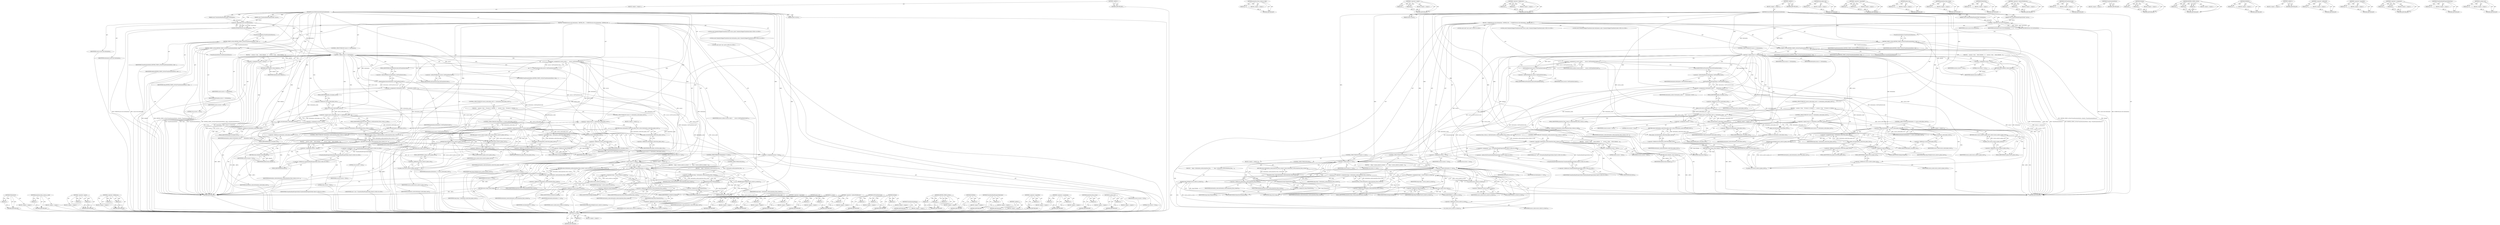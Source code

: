 digraph "to_plane_root" {
vulnerable_272 [label=<(METHOD,FlattenTo2d)>];
vulnerable_273 [label=<(PARAM,p1)>];
vulnerable_274 [label=<(BLOCK,&lt;empty&gt;,&lt;empty&gt;)>];
vulnerable_275 [label=<(METHOD_RETURN,ANY)>];
vulnerable_256 [label=<(METHOD,projection_from_screen_is_valid)>];
vulnerable_257 [label=<(PARAM,p1)>];
vulnerable_258 [label=<(BLOCK,&lt;empty&gt;,&lt;empty&gt;)>];
vulnerable_259 [label=<(METHOD_RETURN,ANY)>];
vulnerable_211 [label=<(METHOD,&lt;operator&gt;.equals)>];
vulnerable_212 [label=<(PARAM,p1)>];
vulnerable_213 [label=<(PARAM,p2)>];
vulnerable_214 [label=<(BLOCK,&lt;empty&gt;,&lt;empty&gt;)>];
vulnerable_215 [label=<(METHOD_RETURN,ANY)>];
vulnerable_234 [label=<(METHOD,&lt;operator&gt;.fieldAccess)>];
vulnerable_235 [label=<(PARAM,p1)>];
vulnerable_236 [label=<(PARAM,p2)>];
vulnerable_237 [label=<(BLOCK,&lt;empty&gt;,&lt;empty&gt;)>];
vulnerable_238 [label=<(METHOD_RETURN,ANY)>];
vulnerable_6 [label=<(METHOD,&lt;global&gt;)<SUB>1</SUB>>];
vulnerable_7 [label=<(BLOCK,&lt;empty&gt;,&lt;empty&gt;)<SUB>1</SUB>>];
vulnerable_8 [label=<(METHOD,SourceToDestinationProjectionInternal)<SUB>1</SUB>>];
vulnerable_9 [label=<(PARAM,const TransformPaintPropertyNode* source)<SUB>2</SUB>>];
vulnerable_10 [label=<(PARAM,const TransformPaintPropertyNode* destination)<SUB>3</SUB>>];
vulnerable_11 [label=<(PARAM,bool&amp; success)<SUB>4</SUB>>];
vulnerable_12 [label=<(BLOCK,{
  DCHECK(source &amp;&amp; destination);
  DEFINE_STA...,{
  DCHECK(source &amp;&amp; destination);
  DEFINE_STA...)<SUB>4</SUB>>];
vulnerable_13 [label=<(DCHECK,DCHECK(source &amp;&amp; destination))<SUB>5</SUB>>];
vulnerable_14 [label=<(&lt;operator&gt;.logicalAnd,source &amp;&amp; destination)<SUB>5</SUB>>];
vulnerable_15 [label=<(IDENTIFIER,source,source &amp;&amp; destination)<SUB>5</SUB>>];
vulnerable_16 [label=<(IDENTIFIER,destination,source &amp;&amp; destination)<SUB>5</SUB>>];
vulnerable_17 [label=<(DEFINE_STATIC_LOCAL,DEFINE_STATIC_LOCAL(TransformationMatrix, ident...)<SUB>6</SUB>>];
vulnerable_18 [label=<(IDENTIFIER,TransformationMatrix,DEFINE_STATIC_LOCAL(TransformationMatrix, ident...)<SUB>6</SUB>>];
vulnerable_19 [label=<(IDENTIFIER,identity,DEFINE_STATIC_LOCAL(TransformationMatrix, ident...)<SUB>6</SUB>>];
vulnerable_20 [label=<(TransformationMatrix,TransformationMatrix())<SUB>6</SUB>>];
vulnerable_21 [label=<(DEFINE_STATIC_LOCAL,DEFINE_STATIC_LOCAL(TransformationMatrix, temp,...)<SUB>7</SUB>>];
vulnerable_22 [label=<(IDENTIFIER,TransformationMatrix,DEFINE_STATIC_LOCAL(TransformationMatrix, temp,...)<SUB>7</SUB>>];
vulnerable_23 [label=<(IDENTIFIER,temp,DEFINE_STATIC_LOCAL(TransformationMatrix, temp,...)<SUB>7</SUB>>];
vulnerable_24 [label=<(TransformationMatrix,TransformationMatrix())<SUB>7</SUB>>];
vulnerable_25 [label=<(CONTROL_STRUCTURE,IF,if (source == destination))<SUB>9</SUB>>];
vulnerable_26 [label=<(&lt;operator&gt;.equals,source == destination)<SUB>9</SUB>>];
vulnerable_27 [label=<(IDENTIFIER,source,source == destination)<SUB>9</SUB>>];
vulnerable_28 [label=<(IDENTIFIER,destination,source == destination)<SUB>9</SUB>>];
vulnerable_29 [label=<(BLOCK,{
    success = true;
    return identity;
  },{
    success = true;
    return identity;
  })<SUB>9</SUB>>];
vulnerable_30 [label=<(&lt;operator&gt;.assignment,success = true)<SUB>10</SUB>>];
vulnerable_31 [label=<(IDENTIFIER,success,success = true)<SUB>10</SUB>>];
vulnerable_32 [label=<(LITERAL,true,success = true)<SUB>10</SUB>>];
vulnerable_33 [label=<(RETURN,return identity;,return identity;)<SUB>11</SUB>>];
vulnerable_34 [label=<(IDENTIFIER,identity,return identity;)<SUB>11</SUB>>];
vulnerable_35 [label="<(LOCAL,const GeometryMapperTransformCache source_cache: GeometryMapperTransformCache)<SUB>14</SUB>>"];
vulnerable_36 [label=<(&lt;operator&gt;.assignment,&amp; source_cache =
      source-&gt;GetTransformCache())<SUB>14</SUB>>];
vulnerable_37 [label=<(IDENTIFIER,source_cache,&amp; source_cache =
      source-&gt;GetTransformCache())<SUB>14</SUB>>];
vulnerable_38 [label=<(GetTransformCache,source-&gt;GetTransformCache())<SUB>15</SUB>>];
vulnerable_39 [label=<(&lt;operator&gt;.indirectFieldAccess,source-&gt;GetTransformCache)<SUB>15</SUB>>];
vulnerable_40 [label=<(IDENTIFIER,source,source-&gt;GetTransformCache())<SUB>15</SUB>>];
vulnerable_41 [label=<(FIELD_IDENTIFIER,GetTransformCache,GetTransformCache)<SUB>15</SUB>>];
vulnerable_42 [label="<(LOCAL,const GeometryMapperTransformCache destination_cache: GeometryMapperTransformCache)<SUB>16</SUB>>"];
vulnerable_43 [label=<(&lt;operator&gt;.assignment,&amp; destination_cache =
      destination-&gt;GetTra...)<SUB>16</SUB>>];
vulnerable_44 [label=<(IDENTIFIER,destination_cache,&amp; destination_cache =
      destination-&gt;GetTra...)<SUB>16</SUB>>];
vulnerable_45 [label=<(GetTransformCache,destination-&gt;GetTransformCache())<SUB>17</SUB>>];
vulnerable_46 [label=<(&lt;operator&gt;.indirectFieldAccess,destination-&gt;GetTransformCache)<SUB>17</SUB>>];
vulnerable_47 [label=<(IDENTIFIER,destination,destination-&gt;GetTransformCache())<SUB>17</SUB>>];
vulnerable_48 [label=<(FIELD_IDENTIFIER,GetTransformCache,GetTransformCache)<SUB>17</SUB>>];
vulnerable_49 [label=<(CONTROL_STRUCTURE,IF,if (source_cache.plane_root() == destination_cache.plane_root()))<SUB>19</SUB>>];
vulnerable_50 [label=<(&lt;operator&gt;.equals,source_cache.plane_root() == destination_cache....)<SUB>19</SUB>>];
vulnerable_51 [label=<(plane_root,source_cache.plane_root())<SUB>19</SUB>>];
vulnerable_52 [label=<(&lt;operator&gt;.fieldAccess,source_cache.plane_root)<SUB>19</SUB>>];
vulnerable_53 [label=<(IDENTIFIER,source_cache,source_cache.plane_root())<SUB>19</SUB>>];
vulnerable_54 [label=<(FIELD_IDENTIFIER,plane_root,plane_root)<SUB>19</SUB>>];
vulnerable_55 [label=<(plane_root,destination_cache.plane_root())<SUB>19</SUB>>];
vulnerable_56 [label=<(&lt;operator&gt;.fieldAccess,destination_cache.plane_root)<SUB>19</SUB>>];
vulnerable_57 [label=<(IDENTIFIER,destination_cache,destination_cache.plane_root())<SUB>19</SUB>>];
vulnerable_58 [label=<(FIELD_IDENTIFIER,plane_root,plane_root)<SUB>19</SUB>>];
vulnerable_59 [label=<(BLOCK,{
    success = true;
    if (source == destina...,{
    success = true;
    if (source == destina...)<SUB>19</SUB>>];
vulnerable_60 [label=<(&lt;operator&gt;.assignment,success = true)<SUB>20</SUB>>];
vulnerable_61 [label=<(IDENTIFIER,success,success = true)<SUB>20</SUB>>];
vulnerable_62 [label=<(LITERAL,true,success = true)<SUB>20</SUB>>];
vulnerable_63 [label=<(CONTROL_STRUCTURE,IF,if (source == destination_cache.plane_root()))<SUB>21</SUB>>];
vulnerable_64 [label=<(&lt;operator&gt;.equals,source == destination_cache.plane_root())<SUB>21</SUB>>];
vulnerable_65 [label=<(IDENTIFIER,source,source == destination_cache.plane_root())<SUB>21</SUB>>];
vulnerable_66 [label=<(plane_root,destination_cache.plane_root())<SUB>21</SUB>>];
vulnerable_67 [label=<(&lt;operator&gt;.fieldAccess,destination_cache.plane_root)<SUB>21</SUB>>];
vulnerable_68 [label=<(IDENTIFIER,destination_cache,destination_cache.plane_root())<SUB>21</SUB>>];
vulnerable_69 [label=<(FIELD_IDENTIFIER,plane_root,plane_root)<SUB>21</SUB>>];
vulnerable_70 [label=<(BLOCK,&lt;empty&gt;,&lt;empty&gt;)<SUB>22</SUB>>];
vulnerable_71 [label=<(RETURN,return destination_cache.from_plane_root();,return destination_cache.from_plane_root();)<SUB>22</SUB>>];
vulnerable_72 [label=<(from_plane_root,destination_cache.from_plane_root())<SUB>22</SUB>>];
vulnerable_73 [label=<(&lt;operator&gt;.fieldAccess,destination_cache.from_plane_root)<SUB>22</SUB>>];
vulnerable_74 [label=<(IDENTIFIER,destination_cache,destination_cache.from_plane_root())<SUB>22</SUB>>];
vulnerable_75 [label=<(FIELD_IDENTIFIER,from_plane_root,from_plane_root)<SUB>22</SUB>>];
vulnerable_76 [label=<(CONTROL_STRUCTURE,IF,if (destination == source_cache.plane_root()))<SUB>23</SUB>>];
vulnerable_77 [label=<(&lt;operator&gt;.equals,destination == source_cache.plane_root())<SUB>23</SUB>>];
vulnerable_78 [label=<(IDENTIFIER,destination,destination == source_cache.plane_root())<SUB>23</SUB>>];
vulnerable_79 [label=<(plane_root,source_cache.plane_root())<SUB>23</SUB>>];
vulnerable_80 [label=<(&lt;operator&gt;.fieldAccess,source_cache.plane_root)<SUB>23</SUB>>];
vulnerable_81 [label=<(IDENTIFIER,source_cache,source_cache.plane_root())<SUB>23</SUB>>];
vulnerable_82 [label=<(FIELD_IDENTIFIER,plane_root,plane_root)<SUB>23</SUB>>];
vulnerable_83 [label=<(BLOCK,&lt;empty&gt;,&lt;empty&gt;)<SUB>24</SUB>>];
vulnerable_84 [label=<(RETURN,return source_cache.to_plane_root();,return source_cache.to_plane_root();)<SUB>24</SUB>>];
vulnerable_85 [label=<(to_plane_root,source_cache.to_plane_root())<SUB>24</SUB>>];
vulnerable_86 [label=<(&lt;operator&gt;.fieldAccess,source_cache.to_plane_root)<SUB>24</SUB>>];
vulnerable_87 [label=<(IDENTIFIER,source_cache,source_cache.to_plane_root())<SUB>24</SUB>>];
vulnerable_88 [label=<(FIELD_IDENTIFIER,to_plane_root,to_plane_root)<SUB>24</SUB>>];
vulnerable_89 [label=<(&lt;operator&gt;.assignment,temp = destination_cache.from_plane_root())<SUB>25</SUB>>];
vulnerable_90 [label=<(IDENTIFIER,temp,temp = destination_cache.from_plane_root())<SUB>25</SUB>>];
vulnerable_91 [label=<(from_plane_root,destination_cache.from_plane_root())<SUB>25</SUB>>];
vulnerable_92 [label=<(&lt;operator&gt;.fieldAccess,destination_cache.from_plane_root)<SUB>25</SUB>>];
vulnerable_93 [label=<(IDENTIFIER,destination_cache,destination_cache.from_plane_root())<SUB>25</SUB>>];
vulnerable_94 [label=<(FIELD_IDENTIFIER,from_plane_root,from_plane_root)<SUB>25</SUB>>];
vulnerable_95 [label=<(Multiply,temp.Multiply(source_cache.to_plane_root()))<SUB>26</SUB>>];
vulnerable_96 [label=<(&lt;operator&gt;.fieldAccess,temp.Multiply)<SUB>26</SUB>>];
vulnerable_97 [label=<(IDENTIFIER,temp,temp.Multiply(source_cache.to_plane_root()))<SUB>26</SUB>>];
vulnerable_98 [label=<(FIELD_IDENTIFIER,Multiply,Multiply)<SUB>26</SUB>>];
vulnerable_99 [label=<(to_plane_root,source_cache.to_plane_root())<SUB>26</SUB>>];
vulnerable_100 [label=<(&lt;operator&gt;.fieldAccess,source_cache.to_plane_root)<SUB>26</SUB>>];
vulnerable_101 [label=<(IDENTIFIER,source_cache,source_cache.to_plane_root())<SUB>26</SUB>>];
vulnerable_102 [label=<(FIELD_IDENTIFIER,to_plane_root,to_plane_root)<SUB>26</SUB>>];
vulnerable_103 [label=<(RETURN,return temp;,return temp;)<SUB>27</SUB>>];
vulnerable_104 [label=<(IDENTIFIER,temp,return temp;)<SUB>27</SUB>>];
vulnerable_105 [label=<(CONTROL_STRUCTURE,IF,if (!destination_cache.projection_from_screen_is_valid()))<SUB>30</SUB>>];
vulnerable_106 [label=<(&lt;operator&gt;.logicalNot,!destination_cache.projection_from_screen_is_va...)<SUB>30</SUB>>];
vulnerable_107 [label=<(projection_from_screen_is_valid,destination_cache.projection_from_screen_is_val...)<SUB>30</SUB>>];
vulnerable_108 [label=<(&lt;operator&gt;.fieldAccess,destination_cache.projection_from_screen_is_valid)<SUB>30</SUB>>];
vulnerable_109 [label=<(IDENTIFIER,destination_cache,destination_cache.projection_from_screen_is_val...)<SUB>30</SUB>>];
vulnerable_110 [label=<(FIELD_IDENTIFIER,projection_from_screen_is_valid,projection_from_screen_is_valid)<SUB>30</SUB>>];
vulnerable_111 [label=<(BLOCK,{
    success = false;
    return identity;
  },{
    success = false;
    return identity;
  })<SUB>30</SUB>>];
vulnerable_112 [label=<(&lt;operator&gt;.assignment,success = false)<SUB>31</SUB>>];
vulnerable_113 [label=<(IDENTIFIER,success,success = false)<SUB>31</SUB>>];
vulnerable_114 [label=<(LITERAL,false,success = false)<SUB>31</SUB>>];
vulnerable_115 [label=<(RETURN,return identity;,return identity;)<SUB>32</SUB>>];
vulnerable_116 [label=<(IDENTIFIER,identity,return identity;)<SUB>32</SUB>>];
vulnerable_117 [label="<(LOCAL,const auto* root: auto*)<SUB>35</SUB>>"];
vulnerable_118 [label="<(&lt;operator&gt;.assignment,* root = TransformPaintPropertyNode::Root())<SUB>35</SUB>>"];
vulnerable_119 [label="<(IDENTIFIER,root,* root = TransformPaintPropertyNode::Root())<SUB>35</SUB>>"];
vulnerable_120 [label="<(TransformPaintPropertyNode.Root,TransformPaintPropertyNode::Root())<SUB>35</SUB>>"];
vulnerable_121 [label="<(&lt;operator&gt;.fieldAccess,TransformPaintPropertyNode::Root)<SUB>35</SUB>>"];
vulnerable_122 [label="<(IDENTIFIER,TransformPaintPropertyNode,TransformPaintPropertyNode::Root())<SUB>35</SUB>>"];
vulnerable_123 [label=<(FIELD_IDENTIFIER,Root,Root)<SUB>35</SUB>>];
vulnerable_124 [label=<(&lt;operator&gt;.assignment,success = true)<SUB>36</SUB>>];
vulnerable_125 [label=<(IDENTIFIER,success,success = true)<SUB>36</SUB>>];
vulnerable_126 [label=<(LITERAL,true,success = true)<SUB>36</SUB>>];
vulnerable_127 [label=<(CONTROL_STRUCTURE,IF,if (source == root))<SUB>37</SUB>>];
vulnerable_128 [label=<(&lt;operator&gt;.equals,source == root)<SUB>37</SUB>>];
vulnerable_129 [label=<(IDENTIFIER,source,source == root)<SUB>37</SUB>>];
vulnerable_130 [label=<(IDENTIFIER,root,source == root)<SUB>37</SUB>>];
vulnerable_131 [label=<(BLOCK,&lt;empty&gt;,&lt;empty&gt;)<SUB>38</SUB>>];
vulnerable_132 [label=<(RETURN,return destination_cache.projection_from_screen();,return destination_cache.projection_from_screen();)<SUB>38</SUB>>];
vulnerable_133 [label=<(projection_from_screen,destination_cache.projection_from_screen())<SUB>38</SUB>>];
vulnerable_134 [label=<(&lt;operator&gt;.fieldAccess,destination_cache.projection_from_screen)<SUB>38</SUB>>];
vulnerable_135 [label=<(IDENTIFIER,destination_cache,destination_cache.projection_from_screen())<SUB>38</SUB>>];
vulnerable_136 [label=<(FIELD_IDENTIFIER,projection_from_screen,projection_from_screen)<SUB>38</SUB>>];
vulnerable_137 [label=<(CONTROL_STRUCTURE,IF,if (destination == root))<SUB>39</SUB>>];
vulnerable_138 [label=<(&lt;operator&gt;.equals,destination == root)<SUB>39</SUB>>];
vulnerable_139 [label=<(IDENTIFIER,destination,destination == root)<SUB>39</SUB>>];
vulnerable_140 [label=<(IDENTIFIER,root,destination == root)<SUB>39</SUB>>];
vulnerable_141 [label=<(BLOCK,{
    temp = source_cache.to_screen();
  },{
    temp = source_cache.to_screen();
  })<SUB>39</SUB>>];
vulnerable_142 [label=<(&lt;operator&gt;.assignment,temp = source_cache.to_screen())<SUB>40</SUB>>];
vulnerable_143 [label=<(IDENTIFIER,temp,temp = source_cache.to_screen())<SUB>40</SUB>>];
vulnerable_144 [label=<(to_screen,source_cache.to_screen())<SUB>40</SUB>>];
vulnerable_145 [label=<(&lt;operator&gt;.fieldAccess,source_cache.to_screen)<SUB>40</SUB>>];
vulnerable_146 [label=<(IDENTIFIER,source_cache,source_cache.to_screen())<SUB>40</SUB>>];
vulnerable_147 [label=<(FIELD_IDENTIFIER,to_screen,to_screen)<SUB>40</SUB>>];
vulnerable_148 [label=<(CONTROL_STRUCTURE,ELSE,else)<SUB>41</SUB>>];
vulnerable_149 [label=<(BLOCK,{
    temp = destination_cache.projection_from_...,{
    temp = destination_cache.projection_from_...)<SUB>41</SUB>>];
vulnerable_150 [label=<(&lt;operator&gt;.assignment,temp = destination_cache.projection_from_screen())<SUB>42</SUB>>];
vulnerable_151 [label=<(IDENTIFIER,temp,temp = destination_cache.projection_from_screen())<SUB>42</SUB>>];
vulnerable_152 [label=<(projection_from_screen,destination_cache.projection_from_screen())<SUB>42</SUB>>];
vulnerable_153 [label=<(&lt;operator&gt;.fieldAccess,destination_cache.projection_from_screen)<SUB>42</SUB>>];
vulnerable_154 [label=<(IDENTIFIER,destination_cache,destination_cache.projection_from_screen())<SUB>42</SUB>>];
vulnerable_155 [label=<(FIELD_IDENTIFIER,projection_from_screen,projection_from_screen)<SUB>42</SUB>>];
vulnerable_156 [label=<(Multiply,temp.Multiply(source_cache.to_screen()))<SUB>43</SUB>>];
vulnerable_157 [label=<(&lt;operator&gt;.fieldAccess,temp.Multiply)<SUB>43</SUB>>];
vulnerable_158 [label=<(IDENTIFIER,temp,temp.Multiply(source_cache.to_screen()))<SUB>43</SUB>>];
vulnerable_159 [label=<(FIELD_IDENTIFIER,Multiply,Multiply)<SUB>43</SUB>>];
vulnerable_160 [label=<(to_screen,source_cache.to_screen())<SUB>43</SUB>>];
vulnerable_161 [label=<(&lt;operator&gt;.fieldAccess,source_cache.to_screen)<SUB>43</SUB>>];
vulnerable_162 [label=<(IDENTIFIER,source_cache,source_cache.to_screen())<SUB>43</SUB>>];
vulnerable_163 [label=<(FIELD_IDENTIFIER,to_screen,to_screen)<SUB>43</SUB>>];
vulnerable_164 [label=<(FlattenTo2d,temp.FlattenTo2d())<SUB>45</SUB>>];
vulnerable_165 [label=<(&lt;operator&gt;.fieldAccess,temp.FlattenTo2d)<SUB>45</SUB>>];
vulnerable_166 [label=<(IDENTIFIER,temp,temp.FlattenTo2d())<SUB>45</SUB>>];
vulnerable_167 [label=<(FIELD_IDENTIFIER,FlattenTo2d,FlattenTo2d)<SUB>45</SUB>>];
vulnerable_168 [label=<(RETURN,return temp;,return temp;)<SUB>46</SUB>>];
vulnerable_169 [label=<(IDENTIFIER,temp,return temp;)<SUB>46</SUB>>];
vulnerable_170 [label=<(METHOD_RETURN,ANY)<SUB>1</SUB>>];
vulnerable_172 [label=<(METHOD_RETURN,ANY)<SUB>1</SUB>>];
vulnerable_239 [label=<(METHOD,from_plane_root)>];
vulnerable_240 [label=<(PARAM,p1)>];
vulnerable_241 [label=<(BLOCK,&lt;empty&gt;,&lt;empty&gt;)>];
vulnerable_242 [label=<(METHOD_RETURN,ANY)>];
vulnerable_197 [label=<(METHOD,&lt;operator&gt;.logicalAnd)>];
vulnerable_198 [label=<(PARAM,p1)>];
vulnerable_199 [label=<(PARAM,p2)>];
vulnerable_200 [label=<(BLOCK,&lt;empty&gt;,&lt;empty&gt;)>];
vulnerable_201 [label=<(METHOD_RETURN,ANY)>];
vulnerable_230 [label=<(METHOD,plane_root)>];
vulnerable_231 [label=<(PARAM,p1)>];
vulnerable_232 [label=<(BLOCK,&lt;empty&gt;,&lt;empty&gt;)>];
vulnerable_233 [label=<(METHOD_RETURN,ANY)>];
vulnerable_268 [label=<(METHOD,to_screen)>];
vulnerable_269 [label=<(PARAM,p1)>];
vulnerable_270 [label=<(BLOCK,&lt;empty&gt;,&lt;empty&gt;)>];
vulnerable_271 [label=<(METHOD_RETURN,ANY)>];
vulnerable_225 [label=<(METHOD,&lt;operator&gt;.indirectFieldAccess)>];
vulnerable_226 [label=<(PARAM,p1)>];
vulnerable_227 [label=<(PARAM,p2)>];
vulnerable_228 [label=<(BLOCK,&lt;empty&gt;,&lt;empty&gt;)>];
vulnerable_229 [label=<(METHOD_RETURN,ANY)>];
vulnerable_221 [label=<(METHOD,GetTransformCache)>];
vulnerable_222 [label=<(PARAM,p1)>];
vulnerable_223 [label=<(BLOCK,&lt;empty&gt;,&lt;empty&gt;)>];
vulnerable_224 [label=<(METHOD_RETURN,ANY)>];
vulnerable_208 [label=<(METHOD,TransformationMatrix)>];
vulnerable_209 [label=<(BLOCK,&lt;empty&gt;,&lt;empty&gt;)>];
vulnerable_210 [label=<(METHOD_RETURN,ANY)>];
vulnerable_247 [label=<(METHOD,Multiply)>];
vulnerable_248 [label=<(PARAM,p1)>];
vulnerable_249 [label=<(PARAM,p2)>];
vulnerable_250 [label=<(BLOCK,&lt;empty&gt;,&lt;empty&gt;)>];
vulnerable_251 [label=<(METHOD_RETURN,ANY)>];
vulnerable_202 [label=<(METHOD,DEFINE_STATIC_LOCAL)>];
vulnerable_203 [label=<(PARAM,p1)>];
vulnerable_204 [label=<(PARAM,p2)>];
vulnerable_205 [label=<(PARAM,p3)>];
vulnerable_206 [label=<(BLOCK,&lt;empty&gt;,&lt;empty&gt;)>];
vulnerable_207 [label=<(METHOD_RETURN,ANY)>];
vulnerable_193 [label=<(METHOD,DCHECK)>];
vulnerable_194 [label=<(PARAM,p1)>];
vulnerable_195 [label=<(BLOCK,&lt;empty&gt;,&lt;empty&gt;)>];
vulnerable_196 [label=<(METHOD_RETURN,ANY)>];
vulnerable_187 [label=<(METHOD,&lt;global&gt;)<SUB>1</SUB>>];
vulnerable_188 [label=<(BLOCK,&lt;empty&gt;,&lt;empty&gt;)>];
vulnerable_189 [label=<(METHOD_RETURN,ANY)>];
vulnerable_260 [label=<(METHOD,TransformPaintPropertyNode.Root)>];
vulnerable_261 [label=<(PARAM,p1)>];
vulnerable_262 [label=<(BLOCK,&lt;empty&gt;,&lt;empty&gt;)>];
vulnerable_263 [label=<(METHOD_RETURN,ANY)>];
vulnerable_252 [label=<(METHOD,&lt;operator&gt;.logicalNot)>];
vulnerable_253 [label=<(PARAM,p1)>];
vulnerable_254 [label=<(BLOCK,&lt;empty&gt;,&lt;empty&gt;)>];
vulnerable_255 [label=<(METHOD_RETURN,ANY)>];
vulnerable_216 [label=<(METHOD,&lt;operator&gt;.assignment)>];
vulnerable_217 [label=<(PARAM,p1)>];
vulnerable_218 [label=<(PARAM,p2)>];
vulnerable_219 [label=<(BLOCK,&lt;empty&gt;,&lt;empty&gt;)>];
vulnerable_220 [label=<(METHOD_RETURN,ANY)>];
vulnerable_264 [label=<(METHOD,projection_from_screen)>];
vulnerable_265 [label=<(PARAM,p1)>];
vulnerable_266 [label=<(BLOCK,&lt;empty&gt;,&lt;empty&gt;)>];
vulnerable_267 [label=<(METHOD_RETURN,ANY)>];
vulnerable_243 [label=<(METHOD,to_plane_root)>];
vulnerable_244 [label=<(PARAM,p1)>];
vulnerable_245 [label=<(BLOCK,&lt;empty&gt;,&lt;empty&gt;)>];
vulnerable_246 [label=<(METHOD_RETURN,ANY)>];
fixed_273 [label=<(METHOD,to_screen)>];
fixed_274 [label=<(PARAM,p1)>];
fixed_275 [label=<(BLOCK,&lt;empty&gt;,&lt;empty&gt;)>];
fixed_276 [label=<(METHOD_RETURN,ANY)>];
fixed_257 [label=<(METHOD,projection_from_screen_is_valid)>];
fixed_258 [label=<(PARAM,p1)>];
fixed_259 [label=<(BLOCK,&lt;empty&gt;,&lt;empty&gt;)>];
fixed_260 [label=<(METHOD_RETURN,ANY)>];
fixed_212 [label=<(METHOD,&lt;operator&gt;.equals)>];
fixed_213 [label=<(PARAM,p1)>];
fixed_214 [label=<(PARAM,p2)>];
fixed_215 [label=<(BLOCK,&lt;empty&gt;,&lt;empty&gt;)>];
fixed_216 [label=<(METHOD_RETURN,ANY)>];
fixed_235 [label=<(METHOD,&lt;operator&gt;.fieldAccess)>];
fixed_236 [label=<(PARAM,p1)>];
fixed_237 [label=<(PARAM,p2)>];
fixed_238 [label=<(BLOCK,&lt;empty&gt;,&lt;empty&gt;)>];
fixed_239 [label=<(METHOD_RETURN,ANY)>];
fixed_6 [label=<(METHOD,&lt;global&gt;)<SUB>1</SUB>>];
fixed_7 [label=<(BLOCK,&lt;empty&gt;,&lt;empty&gt;)<SUB>1</SUB>>];
fixed_8 [label=<(METHOD,SourceToDestinationProjectionInternal)<SUB>1</SUB>>];
fixed_9 [label=<(PARAM,const TransformPaintPropertyNode* source)<SUB>2</SUB>>];
fixed_10 [label=<(PARAM,const TransformPaintPropertyNode* destination)<SUB>3</SUB>>];
fixed_11 [label=<(PARAM,bool&amp; success)<SUB>4</SUB>>];
fixed_12 [label=<(BLOCK,{
  DCHECK(source &amp;&amp; destination);
  DEFINE_STA...,{
  DCHECK(source &amp;&amp; destination);
  DEFINE_STA...)<SUB>4</SUB>>];
fixed_13 [label=<(DCHECK,DCHECK(source &amp;&amp; destination))<SUB>5</SUB>>];
fixed_14 [label=<(&lt;operator&gt;.logicalAnd,source &amp;&amp; destination)<SUB>5</SUB>>];
fixed_15 [label=<(IDENTIFIER,source,source &amp;&amp; destination)<SUB>5</SUB>>];
fixed_16 [label=<(IDENTIFIER,destination,source &amp;&amp; destination)<SUB>5</SUB>>];
fixed_17 [label=<(DEFINE_STATIC_LOCAL,DEFINE_STATIC_LOCAL(TransformationMatrix, ident...)<SUB>6</SUB>>];
fixed_18 [label=<(IDENTIFIER,TransformationMatrix,DEFINE_STATIC_LOCAL(TransformationMatrix, ident...)<SUB>6</SUB>>];
fixed_19 [label=<(IDENTIFIER,identity,DEFINE_STATIC_LOCAL(TransformationMatrix, ident...)<SUB>6</SUB>>];
fixed_20 [label=<(TransformationMatrix,TransformationMatrix())<SUB>6</SUB>>];
fixed_21 [label=<(DEFINE_STATIC_LOCAL,DEFINE_STATIC_LOCAL(TransformationMatrix, temp,...)<SUB>7</SUB>>];
fixed_22 [label=<(IDENTIFIER,TransformationMatrix,DEFINE_STATIC_LOCAL(TransformationMatrix, temp,...)<SUB>7</SUB>>];
fixed_23 [label=<(IDENTIFIER,temp,DEFINE_STATIC_LOCAL(TransformationMatrix, temp,...)<SUB>7</SUB>>];
fixed_24 [label=<(TransformationMatrix,TransformationMatrix())<SUB>7</SUB>>];
fixed_25 [label=<(CONTROL_STRUCTURE,IF,if (source == destination))<SUB>9</SUB>>];
fixed_26 [label=<(&lt;operator&gt;.equals,source == destination)<SUB>9</SUB>>];
fixed_27 [label=<(IDENTIFIER,source,source == destination)<SUB>9</SUB>>];
fixed_28 [label=<(IDENTIFIER,destination,source == destination)<SUB>9</SUB>>];
fixed_29 [label=<(BLOCK,{
    success = true;
    return identity;
  },{
    success = true;
    return identity;
  })<SUB>9</SUB>>];
fixed_30 [label=<(&lt;operator&gt;.assignment,success = true)<SUB>10</SUB>>];
fixed_31 [label=<(IDENTIFIER,success,success = true)<SUB>10</SUB>>];
fixed_32 [label=<(LITERAL,true,success = true)<SUB>10</SUB>>];
fixed_33 [label=<(RETURN,return identity;,return identity;)<SUB>11</SUB>>];
fixed_34 [label=<(IDENTIFIER,identity,return identity;)<SUB>11</SUB>>];
fixed_35 [label="<(LOCAL,const GeometryMapperTransformCache source_cache: GeometryMapperTransformCache)<SUB>14</SUB>>"];
fixed_36 [label=<(&lt;operator&gt;.assignment,&amp; source_cache =
      source-&gt;GetTransformCache())<SUB>14</SUB>>];
fixed_37 [label=<(IDENTIFIER,source_cache,&amp; source_cache =
      source-&gt;GetTransformCache())<SUB>14</SUB>>];
fixed_38 [label=<(GetTransformCache,source-&gt;GetTransformCache())<SUB>15</SUB>>];
fixed_39 [label=<(&lt;operator&gt;.indirectFieldAccess,source-&gt;GetTransformCache)<SUB>15</SUB>>];
fixed_40 [label=<(IDENTIFIER,source,source-&gt;GetTransformCache())<SUB>15</SUB>>];
fixed_41 [label=<(FIELD_IDENTIFIER,GetTransformCache,GetTransformCache)<SUB>15</SUB>>];
fixed_42 [label="<(LOCAL,const GeometryMapperTransformCache destination_cache: GeometryMapperTransformCache)<SUB>16</SUB>>"];
fixed_43 [label=<(&lt;operator&gt;.assignment,&amp; destination_cache =
      destination-&gt;GetTra...)<SUB>16</SUB>>];
fixed_44 [label=<(IDENTIFIER,destination_cache,&amp; destination_cache =
      destination-&gt;GetTra...)<SUB>16</SUB>>];
fixed_45 [label=<(GetTransformCache,destination-&gt;GetTransformCache())<SUB>17</SUB>>];
fixed_46 [label=<(&lt;operator&gt;.indirectFieldAccess,destination-&gt;GetTransformCache)<SUB>17</SUB>>];
fixed_47 [label=<(IDENTIFIER,destination,destination-&gt;GetTransformCache())<SUB>17</SUB>>];
fixed_48 [label=<(FIELD_IDENTIFIER,GetTransformCache,GetTransformCache)<SUB>17</SUB>>];
fixed_49 [label=<(CONTROL_STRUCTURE,IF,if (source_cache.plane_root() == destination_cache.plane_root()))<SUB>19</SUB>>];
fixed_50 [label=<(&lt;operator&gt;.equals,source_cache.plane_root() == destination_cache....)<SUB>19</SUB>>];
fixed_51 [label=<(plane_root,source_cache.plane_root())<SUB>19</SUB>>];
fixed_52 [label=<(&lt;operator&gt;.fieldAccess,source_cache.plane_root)<SUB>19</SUB>>];
fixed_53 [label=<(IDENTIFIER,source_cache,source_cache.plane_root())<SUB>19</SUB>>];
fixed_54 [label=<(FIELD_IDENTIFIER,plane_root,plane_root)<SUB>19</SUB>>];
fixed_55 [label=<(plane_root,destination_cache.plane_root())<SUB>19</SUB>>];
fixed_56 [label=<(&lt;operator&gt;.fieldAccess,destination_cache.plane_root)<SUB>19</SUB>>];
fixed_57 [label=<(IDENTIFIER,destination_cache,destination_cache.plane_root())<SUB>19</SUB>>];
fixed_58 [label=<(FIELD_IDENTIFIER,plane_root,plane_root)<SUB>19</SUB>>];
fixed_59 [label=<(BLOCK,{
    success = true;
    if (source == destina...,{
    success = true;
    if (source == destina...)<SUB>19</SUB>>];
fixed_60 [label=<(&lt;operator&gt;.assignment,success = true)<SUB>20</SUB>>];
fixed_61 [label=<(IDENTIFIER,success,success = true)<SUB>20</SUB>>];
fixed_62 [label=<(LITERAL,true,success = true)<SUB>20</SUB>>];
fixed_63 [label=<(CONTROL_STRUCTURE,IF,if (source == destination_cache.plane_root()))<SUB>21</SUB>>];
fixed_64 [label=<(&lt;operator&gt;.equals,source == destination_cache.plane_root())<SUB>21</SUB>>];
fixed_65 [label=<(IDENTIFIER,source,source == destination_cache.plane_root())<SUB>21</SUB>>];
fixed_66 [label=<(plane_root,destination_cache.plane_root())<SUB>21</SUB>>];
fixed_67 [label=<(&lt;operator&gt;.fieldAccess,destination_cache.plane_root)<SUB>21</SUB>>];
fixed_68 [label=<(IDENTIFIER,destination_cache,destination_cache.plane_root())<SUB>21</SUB>>];
fixed_69 [label=<(FIELD_IDENTIFIER,plane_root,plane_root)<SUB>21</SUB>>];
fixed_70 [label=<(BLOCK,&lt;empty&gt;,&lt;empty&gt;)<SUB>22</SUB>>];
fixed_71 [label=<(RETURN,return destination_cache.from_plane_root();,return destination_cache.from_plane_root();)<SUB>22</SUB>>];
fixed_72 [label=<(from_plane_root,destination_cache.from_plane_root())<SUB>22</SUB>>];
fixed_73 [label=<(&lt;operator&gt;.fieldAccess,destination_cache.from_plane_root)<SUB>22</SUB>>];
fixed_74 [label=<(IDENTIFIER,destination_cache,destination_cache.from_plane_root())<SUB>22</SUB>>];
fixed_75 [label=<(FIELD_IDENTIFIER,from_plane_root,from_plane_root)<SUB>22</SUB>>];
fixed_76 [label=<(CONTROL_STRUCTURE,IF,if (destination == source_cache.plane_root()))<SUB>23</SUB>>];
fixed_77 [label=<(&lt;operator&gt;.equals,destination == source_cache.plane_root())<SUB>23</SUB>>];
fixed_78 [label=<(IDENTIFIER,destination,destination == source_cache.plane_root())<SUB>23</SUB>>];
fixed_79 [label=<(plane_root,source_cache.plane_root())<SUB>23</SUB>>];
fixed_80 [label=<(&lt;operator&gt;.fieldAccess,source_cache.plane_root)<SUB>23</SUB>>];
fixed_81 [label=<(IDENTIFIER,source_cache,source_cache.plane_root())<SUB>23</SUB>>];
fixed_82 [label=<(FIELD_IDENTIFIER,plane_root,plane_root)<SUB>23</SUB>>];
fixed_83 [label=<(BLOCK,&lt;empty&gt;,&lt;empty&gt;)<SUB>24</SUB>>];
fixed_84 [label=<(RETURN,return source_cache.to_plane_root();,return source_cache.to_plane_root();)<SUB>24</SUB>>];
fixed_85 [label=<(to_plane_root,source_cache.to_plane_root())<SUB>24</SUB>>];
fixed_86 [label=<(&lt;operator&gt;.fieldAccess,source_cache.to_plane_root)<SUB>24</SUB>>];
fixed_87 [label=<(IDENTIFIER,source_cache,source_cache.to_plane_root())<SUB>24</SUB>>];
fixed_88 [label=<(FIELD_IDENTIFIER,to_plane_root,to_plane_root)<SUB>24</SUB>>];
fixed_89 [label=<(&lt;operator&gt;.assignment,temp = destination_cache.from_plane_root())<SUB>25</SUB>>];
fixed_90 [label=<(IDENTIFIER,temp,temp = destination_cache.from_plane_root())<SUB>25</SUB>>];
fixed_91 [label=<(from_plane_root,destination_cache.from_plane_root())<SUB>25</SUB>>];
fixed_92 [label=<(&lt;operator&gt;.fieldAccess,destination_cache.from_plane_root)<SUB>25</SUB>>];
fixed_93 [label=<(IDENTIFIER,destination_cache,destination_cache.from_plane_root())<SUB>25</SUB>>];
fixed_94 [label=<(FIELD_IDENTIFIER,from_plane_root,from_plane_root)<SUB>25</SUB>>];
fixed_95 [label=<(Multiply,temp.Multiply(source_cache.to_plane_root()))<SUB>26</SUB>>];
fixed_96 [label=<(&lt;operator&gt;.fieldAccess,temp.Multiply)<SUB>26</SUB>>];
fixed_97 [label=<(IDENTIFIER,temp,temp.Multiply(source_cache.to_plane_root()))<SUB>26</SUB>>];
fixed_98 [label=<(FIELD_IDENTIFIER,Multiply,Multiply)<SUB>26</SUB>>];
fixed_99 [label=<(to_plane_root,source_cache.to_plane_root())<SUB>26</SUB>>];
fixed_100 [label=<(&lt;operator&gt;.fieldAccess,source_cache.to_plane_root)<SUB>26</SUB>>];
fixed_101 [label=<(IDENTIFIER,source_cache,source_cache.to_plane_root())<SUB>26</SUB>>];
fixed_102 [label=<(FIELD_IDENTIFIER,to_plane_root,to_plane_root)<SUB>26</SUB>>];
fixed_103 [label=<(RETURN,return temp;,return temp;)<SUB>27</SUB>>];
fixed_104 [label=<(IDENTIFIER,temp,return temp;)<SUB>27</SUB>>];
fixed_105 [label=<(CONTROL_STRUCTURE,IF,if (!destination_cache.projection_from_screen_is_valid()))<SUB>30</SUB>>];
fixed_106 [label=<(&lt;operator&gt;.logicalNot,!destination_cache.projection_from_screen_is_va...)<SUB>30</SUB>>];
fixed_107 [label=<(projection_from_screen_is_valid,destination_cache.projection_from_screen_is_val...)<SUB>30</SUB>>];
fixed_108 [label=<(&lt;operator&gt;.fieldAccess,destination_cache.projection_from_screen_is_valid)<SUB>30</SUB>>];
fixed_109 [label=<(IDENTIFIER,destination_cache,destination_cache.projection_from_screen_is_val...)<SUB>30</SUB>>];
fixed_110 [label=<(FIELD_IDENTIFIER,projection_from_screen_is_valid,projection_from_screen_is_valid)<SUB>30</SUB>>];
fixed_111 [label=<(BLOCK,{
    success = false;
    return identity;
  },{
    success = false;
    return identity;
  })<SUB>30</SUB>>];
fixed_112 [label=<(&lt;operator&gt;.assignment,success = false)<SUB>31</SUB>>];
fixed_113 [label=<(IDENTIFIER,success,success = false)<SUB>31</SUB>>];
fixed_114 [label=<(LITERAL,false,success = false)<SUB>31</SUB>>];
fixed_115 [label=<(RETURN,return identity;,return identity;)<SUB>32</SUB>>];
fixed_116 [label=<(IDENTIFIER,identity,return identity;)<SUB>32</SUB>>];
fixed_117 [label="<(LOCAL,const auto* root: auto*)<SUB>35</SUB>>"];
fixed_118 [label="<(&lt;operator&gt;.assignment,* root = &amp;TransformPaintPropertyNode::Root())<SUB>35</SUB>>"];
fixed_119 [label="<(IDENTIFIER,root,* root = &amp;TransformPaintPropertyNode::Root())<SUB>35</SUB>>"];
fixed_120 [label="<(&lt;operator&gt;.addressOf,&amp;TransformPaintPropertyNode::Root())<SUB>35</SUB>>"];
fixed_121 [label="<(TransformPaintPropertyNode.Root,TransformPaintPropertyNode::Root())<SUB>35</SUB>>"];
fixed_122 [label="<(&lt;operator&gt;.fieldAccess,TransformPaintPropertyNode::Root)<SUB>35</SUB>>"];
fixed_123 [label="<(IDENTIFIER,TransformPaintPropertyNode,TransformPaintPropertyNode::Root())<SUB>35</SUB>>"];
fixed_124 [label=<(FIELD_IDENTIFIER,Root,Root)<SUB>35</SUB>>];
fixed_125 [label=<(&lt;operator&gt;.assignment,success = true)<SUB>36</SUB>>];
fixed_126 [label=<(IDENTIFIER,success,success = true)<SUB>36</SUB>>];
fixed_127 [label=<(LITERAL,true,success = true)<SUB>36</SUB>>];
fixed_128 [label=<(CONTROL_STRUCTURE,IF,if (source == root))<SUB>37</SUB>>];
fixed_129 [label=<(&lt;operator&gt;.equals,source == root)<SUB>37</SUB>>];
fixed_130 [label=<(IDENTIFIER,source,source == root)<SUB>37</SUB>>];
fixed_131 [label=<(IDENTIFIER,root,source == root)<SUB>37</SUB>>];
fixed_132 [label=<(BLOCK,&lt;empty&gt;,&lt;empty&gt;)<SUB>38</SUB>>];
fixed_133 [label=<(RETURN,return destination_cache.projection_from_screen();,return destination_cache.projection_from_screen();)<SUB>38</SUB>>];
fixed_134 [label=<(projection_from_screen,destination_cache.projection_from_screen())<SUB>38</SUB>>];
fixed_135 [label=<(&lt;operator&gt;.fieldAccess,destination_cache.projection_from_screen)<SUB>38</SUB>>];
fixed_136 [label=<(IDENTIFIER,destination_cache,destination_cache.projection_from_screen())<SUB>38</SUB>>];
fixed_137 [label=<(FIELD_IDENTIFIER,projection_from_screen,projection_from_screen)<SUB>38</SUB>>];
fixed_138 [label=<(CONTROL_STRUCTURE,IF,if (destination == root))<SUB>39</SUB>>];
fixed_139 [label=<(&lt;operator&gt;.equals,destination == root)<SUB>39</SUB>>];
fixed_140 [label=<(IDENTIFIER,destination,destination == root)<SUB>39</SUB>>];
fixed_141 [label=<(IDENTIFIER,root,destination == root)<SUB>39</SUB>>];
fixed_142 [label=<(BLOCK,{
    temp = source_cache.to_screen();
  },{
    temp = source_cache.to_screen();
  })<SUB>39</SUB>>];
fixed_143 [label=<(&lt;operator&gt;.assignment,temp = source_cache.to_screen())<SUB>40</SUB>>];
fixed_144 [label=<(IDENTIFIER,temp,temp = source_cache.to_screen())<SUB>40</SUB>>];
fixed_145 [label=<(to_screen,source_cache.to_screen())<SUB>40</SUB>>];
fixed_146 [label=<(&lt;operator&gt;.fieldAccess,source_cache.to_screen)<SUB>40</SUB>>];
fixed_147 [label=<(IDENTIFIER,source_cache,source_cache.to_screen())<SUB>40</SUB>>];
fixed_148 [label=<(FIELD_IDENTIFIER,to_screen,to_screen)<SUB>40</SUB>>];
fixed_149 [label=<(CONTROL_STRUCTURE,ELSE,else)<SUB>41</SUB>>];
fixed_150 [label=<(BLOCK,{
    temp = destination_cache.projection_from_...,{
    temp = destination_cache.projection_from_...)<SUB>41</SUB>>];
fixed_151 [label=<(&lt;operator&gt;.assignment,temp = destination_cache.projection_from_screen())<SUB>42</SUB>>];
fixed_152 [label=<(IDENTIFIER,temp,temp = destination_cache.projection_from_screen())<SUB>42</SUB>>];
fixed_153 [label=<(projection_from_screen,destination_cache.projection_from_screen())<SUB>42</SUB>>];
fixed_154 [label=<(&lt;operator&gt;.fieldAccess,destination_cache.projection_from_screen)<SUB>42</SUB>>];
fixed_155 [label=<(IDENTIFIER,destination_cache,destination_cache.projection_from_screen())<SUB>42</SUB>>];
fixed_156 [label=<(FIELD_IDENTIFIER,projection_from_screen,projection_from_screen)<SUB>42</SUB>>];
fixed_157 [label=<(Multiply,temp.Multiply(source_cache.to_screen()))<SUB>43</SUB>>];
fixed_158 [label=<(&lt;operator&gt;.fieldAccess,temp.Multiply)<SUB>43</SUB>>];
fixed_159 [label=<(IDENTIFIER,temp,temp.Multiply(source_cache.to_screen()))<SUB>43</SUB>>];
fixed_160 [label=<(FIELD_IDENTIFIER,Multiply,Multiply)<SUB>43</SUB>>];
fixed_161 [label=<(to_screen,source_cache.to_screen())<SUB>43</SUB>>];
fixed_162 [label=<(&lt;operator&gt;.fieldAccess,source_cache.to_screen)<SUB>43</SUB>>];
fixed_163 [label=<(IDENTIFIER,source_cache,source_cache.to_screen())<SUB>43</SUB>>];
fixed_164 [label=<(FIELD_IDENTIFIER,to_screen,to_screen)<SUB>43</SUB>>];
fixed_165 [label=<(FlattenTo2d,temp.FlattenTo2d())<SUB>45</SUB>>];
fixed_166 [label=<(&lt;operator&gt;.fieldAccess,temp.FlattenTo2d)<SUB>45</SUB>>];
fixed_167 [label=<(IDENTIFIER,temp,temp.FlattenTo2d())<SUB>45</SUB>>];
fixed_168 [label=<(FIELD_IDENTIFIER,FlattenTo2d,FlattenTo2d)<SUB>45</SUB>>];
fixed_169 [label=<(RETURN,return temp;,return temp;)<SUB>46</SUB>>];
fixed_170 [label=<(IDENTIFIER,temp,return temp;)<SUB>46</SUB>>];
fixed_171 [label=<(METHOD_RETURN,ANY)<SUB>1</SUB>>];
fixed_173 [label=<(METHOD_RETURN,ANY)<SUB>1</SUB>>];
fixed_240 [label=<(METHOD,from_plane_root)>];
fixed_241 [label=<(PARAM,p1)>];
fixed_242 [label=<(BLOCK,&lt;empty&gt;,&lt;empty&gt;)>];
fixed_243 [label=<(METHOD_RETURN,ANY)>];
fixed_198 [label=<(METHOD,&lt;operator&gt;.logicalAnd)>];
fixed_199 [label=<(PARAM,p1)>];
fixed_200 [label=<(PARAM,p2)>];
fixed_201 [label=<(BLOCK,&lt;empty&gt;,&lt;empty&gt;)>];
fixed_202 [label=<(METHOD_RETURN,ANY)>];
fixed_231 [label=<(METHOD,plane_root)>];
fixed_232 [label=<(PARAM,p1)>];
fixed_233 [label=<(BLOCK,&lt;empty&gt;,&lt;empty&gt;)>];
fixed_234 [label=<(METHOD_RETURN,ANY)>];
fixed_269 [label=<(METHOD,projection_from_screen)>];
fixed_270 [label=<(PARAM,p1)>];
fixed_271 [label=<(BLOCK,&lt;empty&gt;,&lt;empty&gt;)>];
fixed_272 [label=<(METHOD_RETURN,ANY)>];
fixed_277 [label=<(METHOD,FlattenTo2d)>];
fixed_278 [label=<(PARAM,p1)>];
fixed_279 [label=<(BLOCK,&lt;empty&gt;,&lt;empty&gt;)>];
fixed_280 [label=<(METHOD_RETURN,ANY)>];
fixed_226 [label=<(METHOD,&lt;operator&gt;.indirectFieldAccess)>];
fixed_227 [label=<(PARAM,p1)>];
fixed_228 [label=<(PARAM,p2)>];
fixed_229 [label=<(BLOCK,&lt;empty&gt;,&lt;empty&gt;)>];
fixed_230 [label=<(METHOD_RETURN,ANY)>];
fixed_222 [label=<(METHOD,GetTransformCache)>];
fixed_223 [label=<(PARAM,p1)>];
fixed_224 [label=<(BLOCK,&lt;empty&gt;,&lt;empty&gt;)>];
fixed_225 [label=<(METHOD_RETURN,ANY)>];
fixed_209 [label=<(METHOD,TransformationMatrix)>];
fixed_210 [label=<(BLOCK,&lt;empty&gt;,&lt;empty&gt;)>];
fixed_211 [label=<(METHOD_RETURN,ANY)>];
fixed_248 [label=<(METHOD,Multiply)>];
fixed_249 [label=<(PARAM,p1)>];
fixed_250 [label=<(PARAM,p2)>];
fixed_251 [label=<(BLOCK,&lt;empty&gt;,&lt;empty&gt;)>];
fixed_252 [label=<(METHOD_RETURN,ANY)>];
fixed_203 [label=<(METHOD,DEFINE_STATIC_LOCAL)>];
fixed_204 [label=<(PARAM,p1)>];
fixed_205 [label=<(PARAM,p2)>];
fixed_206 [label=<(PARAM,p3)>];
fixed_207 [label=<(BLOCK,&lt;empty&gt;,&lt;empty&gt;)>];
fixed_208 [label=<(METHOD_RETURN,ANY)>];
fixed_194 [label=<(METHOD,DCHECK)>];
fixed_195 [label=<(PARAM,p1)>];
fixed_196 [label=<(BLOCK,&lt;empty&gt;,&lt;empty&gt;)>];
fixed_197 [label=<(METHOD_RETURN,ANY)>];
fixed_188 [label=<(METHOD,&lt;global&gt;)<SUB>1</SUB>>];
fixed_189 [label=<(BLOCK,&lt;empty&gt;,&lt;empty&gt;)>];
fixed_190 [label=<(METHOD_RETURN,ANY)>];
fixed_261 [label=<(METHOD,&lt;operator&gt;.addressOf)>];
fixed_262 [label=<(PARAM,p1)>];
fixed_263 [label=<(BLOCK,&lt;empty&gt;,&lt;empty&gt;)>];
fixed_264 [label=<(METHOD_RETURN,ANY)>];
fixed_253 [label=<(METHOD,&lt;operator&gt;.logicalNot)>];
fixed_254 [label=<(PARAM,p1)>];
fixed_255 [label=<(BLOCK,&lt;empty&gt;,&lt;empty&gt;)>];
fixed_256 [label=<(METHOD_RETURN,ANY)>];
fixed_217 [label=<(METHOD,&lt;operator&gt;.assignment)>];
fixed_218 [label=<(PARAM,p1)>];
fixed_219 [label=<(PARAM,p2)>];
fixed_220 [label=<(BLOCK,&lt;empty&gt;,&lt;empty&gt;)>];
fixed_221 [label=<(METHOD_RETURN,ANY)>];
fixed_265 [label=<(METHOD,TransformPaintPropertyNode.Root)>];
fixed_266 [label=<(PARAM,p1)>];
fixed_267 [label=<(BLOCK,&lt;empty&gt;,&lt;empty&gt;)>];
fixed_268 [label=<(METHOD_RETURN,ANY)>];
fixed_244 [label=<(METHOD,to_plane_root)>];
fixed_245 [label=<(PARAM,p1)>];
fixed_246 [label=<(BLOCK,&lt;empty&gt;,&lt;empty&gt;)>];
fixed_247 [label=<(METHOD_RETURN,ANY)>];
vulnerable_272 -> vulnerable_273  [key=0, label="AST: "];
vulnerable_272 -> vulnerable_273  [key=1, label="DDG: "];
vulnerable_272 -> vulnerable_274  [key=0, label="AST: "];
vulnerable_272 -> vulnerable_275  [key=0, label="AST: "];
vulnerable_272 -> vulnerable_275  [key=1, label="CFG: "];
vulnerable_273 -> vulnerable_275  [key=0, label="DDG: p1"];
vulnerable_274 -> fixed_273  [key=0];
vulnerable_275 -> fixed_273  [key=0];
vulnerable_256 -> vulnerable_257  [key=0, label="AST: "];
vulnerable_256 -> vulnerable_257  [key=1, label="DDG: "];
vulnerable_256 -> vulnerable_258  [key=0, label="AST: "];
vulnerable_256 -> vulnerable_259  [key=0, label="AST: "];
vulnerable_256 -> vulnerable_259  [key=1, label="CFG: "];
vulnerable_257 -> vulnerable_259  [key=0, label="DDG: p1"];
vulnerable_258 -> fixed_273  [key=0];
vulnerable_259 -> fixed_273  [key=0];
vulnerable_211 -> vulnerable_212  [key=0, label="AST: "];
vulnerable_211 -> vulnerable_212  [key=1, label="DDG: "];
vulnerable_211 -> vulnerable_214  [key=0, label="AST: "];
vulnerable_211 -> vulnerable_213  [key=0, label="AST: "];
vulnerable_211 -> vulnerable_213  [key=1, label="DDG: "];
vulnerable_211 -> vulnerable_215  [key=0, label="AST: "];
vulnerable_211 -> vulnerable_215  [key=1, label="CFG: "];
vulnerable_212 -> vulnerable_215  [key=0, label="DDG: p1"];
vulnerable_213 -> vulnerable_215  [key=0, label="DDG: p2"];
vulnerable_214 -> fixed_273  [key=0];
vulnerable_215 -> fixed_273  [key=0];
vulnerable_234 -> vulnerable_235  [key=0, label="AST: "];
vulnerable_234 -> vulnerable_235  [key=1, label="DDG: "];
vulnerable_234 -> vulnerable_237  [key=0, label="AST: "];
vulnerable_234 -> vulnerable_236  [key=0, label="AST: "];
vulnerable_234 -> vulnerable_236  [key=1, label="DDG: "];
vulnerable_234 -> vulnerable_238  [key=0, label="AST: "];
vulnerable_234 -> vulnerable_238  [key=1, label="CFG: "];
vulnerable_235 -> vulnerable_238  [key=0, label="DDG: p1"];
vulnerable_236 -> vulnerable_238  [key=0, label="DDG: p2"];
vulnerable_237 -> fixed_273  [key=0];
vulnerable_238 -> fixed_273  [key=0];
vulnerable_6 -> vulnerable_7  [key=0, label="AST: "];
vulnerable_6 -> vulnerable_172  [key=0, label="AST: "];
vulnerable_6 -> vulnerable_172  [key=1, label="CFG: "];
vulnerable_7 -> vulnerable_8  [key=0, label="AST: "];
vulnerable_8 -> vulnerable_9  [key=0, label="AST: "];
vulnerable_8 -> vulnerable_9  [key=1, label="DDG: "];
vulnerable_8 -> vulnerable_10  [key=0, label="AST: "];
vulnerable_8 -> vulnerable_10  [key=1, label="DDG: "];
vulnerable_8 -> vulnerable_11  [key=0, label="AST: "];
vulnerable_8 -> vulnerable_11  [key=1, label="DDG: "];
vulnerable_8 -> vulnerable_12  [key=0, label="AST: "];
vulnerable_8 -> vulnerable_170  [key=0, label="AST: "];
vulnerable_8 -> vulnerable_14  [key=0, label="CFG: "];
vulnerable_8 -> vulnerable_14  [key=1, label="DDG: "];
vulnerable_8 -> vulnerable_124  [key=0, label="DDG: "];
vulnerable_8 -> vulnerable_17  [key=0, label="DDG: "];
vulnerable_8 -> vulnerable_21  [key=0, label="DDG: "];
vulnerable_8 -> vulnerable_169  [key=0, label="DDG: "];
vulnerable_8 -> vulnerable_26  [key=0, label="DDG: "];
vulnerable_8 -> vulnerable_30  [key=0, label="DDG: "];
vulnerable_8 -> vulnerable_60  [key=0, label="DDG: "];
vulnerable_8 -> vulnerable_112  [key=0, label="DDG: "];
vulnerable_8 -> vulnerable_128  [key=0, label="DDG: "];
vulnerable_8 -> vulnerable_138  [key=0, label="DDG: "];
vulnerable_8 -> vulnerable_34  [key=0, label="DDG: "];
vulnerable_8 -> vulnerable_104  [key=0, label="DDG: "];
vulnerable_8 -> vulnerable_116  [key=0, label="DDG: "];
vulnerable_8 -> vulnerable_64  [key=0, label="DDG: "];
vulnerable_8 -> vulnerable_77  [key=0, label="DDG: "];
vulnerable_9 -> vulnerable_14  [key=0, label="DDG: source"];
vulnerable_10 -> vulnerable_14  [key=0, label="DDG: destination"];
vulnerable_11 -> fixed_273  [key=0];
vulnerable_12 -> vulnerable_13  [key=0, label="AST: "];
vulnerable_12 -> vulnerable_17  [key=0, label="AST: "];
vulnerable_12 -> vulnerable_21  [key=0, label="AST: "];
vulnerable_12 -> vulnerable_25  [key=0, label="AST: "];
vulnerable_12 -> vulnerable_35  [key=0, label="AST: "];
vulnerable_12 -> vulnerable_36  [key=0, label="AST: "];
vulnerable_12 -> vulnerable_42  [key=0, label="AST: "];
vulnerable_12 -> vulnerable_43  [key=0, label="AST: "];
vulnerable_12 -> vulnerable_49  [key=0, label="AST: "];
vulnerable_12 -> vulnerable_105  [key=0, label="AST: "];
vulnerable_12 -> vulnerable_117  [key=0, label="AST: "];
vulnerable_12 -> vulnerable_118  [key=0, label="AST: "];
vulnerable_12 -> vulnerable_124  [key=0, label="AST: "];
vulnerable_12 -> vulnerable_127  [key=0, label="AST: "];
vulnerable_12 -> vulnerable_137  [key=0, label="AST: "];
vulnerable_12 -> vulnerable_164  [key=0, label="AST: "];
vulnerable_12 -> vulnerable_168  [key=0, label="AST: "];
vulnerable_13 -> vulnerable_14  [key=0, label="AST: "];
vulnerable_13 -> vulnerable_20  [key=0, label="CFG: "];
vulnerable_13 -> vulnerable_170  [key=0, label="DDG: source &amp;&amp; destination"];
vulnerable_13 -> vulnerable_170  [key=1, label="DDG: DCHECK(source &amp;&amp; destination)"];
vulnerable_14 -> vulnerable_15  [key=0, label="AST: "];
vulnerable_14 -> vulnerable_16  [key=0, label="AST: "];
vulnerable_14 -> vulnerable_13  [key=0, label="CFG: "];
vulnerable_14 -> vulnerable_13  [key=1, label="DDG: source"];
vulnerable_14 -> vulnerable_13  [key=2, label="DDG: destination"];
vulnerable_14 -> vulnerable_26  [key=0, label="DDG: source"];
vulnerable_14 -> vulnerable_26  [key=1, label="DDG: destination"];
vulnerable_15 -> fixed_273  [key=0];
vulnerable_16 -> fixed_273  [key=0];
vulnerable_17 -> vulnerable_18  [key=0, label="AST: "];
vulnerable_17 -> vulnerable_19  [key=0, label="AST: "];
vulnerable_17 -> vulnerable_20  [key=0, label="AST: "];
vulnerable_17 -> vulnerable_24  [key=0, label="CFG: "];
vulnerable_17 -> vulnerable_170  [key=0, label="DDG: identity"];
vulnerable_17 -> vulnerable_170  [key=1, label="DDG: DEFINE_STATIC_LOCAL(TransformationMatrix, identity, (TransformationMatrix()))"];
vulnerable_17 -> vulnerable_21  [key=0, label="DDG: TransformationMatrix"];
vulnerable_17 -> vulnerable_34  [key=0, label="DDG: identity"];
vulnerable_17 -> vulnerable_116  [key=0, label="DDG: identity"];
vulnerable_18 -> fixed_273  [key=0];
vulnerable_19 -> fixed_273  [key=0];
vulnerable_20 -> vulnerable_17  [key=0, label="CFG: "];
vulnerable_21 -> vulnerable_22  [key=0, label="AST: "];
vulnerable_21 -> vulnerable_23  [key=0, label="AST: "];
vulnerable_21 -> vulnerable_24  [key=0, label="AST: "];
vulnerable_21 -> vulnerable_26  [key=0, label="CFG: "];
vulnerable_21 -> vulnerable_170  [key=0, label="DDG: TransformationMatrix"];
vulnerable_21 -> vulnerable_170  [key=1, label="DDG: temp"];
vulnerable_21 -> vulnerable_170  [key=2, label="DDG: TransformationMatrix()"];
vulnerable_21 -> vulnerable_170  [key=3, label="DDG: DEFINE_STATIC_LOCAL(TransformationMatrix, temp, (TransformationMatrix()))"];
vulnerable_22 -> fixed_273  [key=0];
vulnerable_23 -> fixed_273  [key=0];
vulnerable_24 -> vulnerable_21  [key=0, label="CFG: "];
vulnerable_25 -> vulnerable_26  [key=0, label="AST: "];
vulnerable_25 -> vulnerable_29  [key=0, label="AST: "];
vulnerable_26 -> vulnerable_27  [key=0, label="AST: "];
vulnerable_26 -> vulnerable_28  [key=0, label="AST: "];
vulnerable_26 -> vulnerable_30  [key=0, label="CFG: "];
vulnerable_26 -> vulnerable_30  [key=1, label="CDG: "];
vulnerable_26 -> vulnerable_41  [key=0, label="CFG: "];
vulnerable_26 -> vulnerable_41  [key=1, label="CDG: "];
vulnerable_26 -> vulnerable_170  [key=0, label="DDG: source"];
vulnerable_26 -> vulnerable_170  [key=1, label="DDG: destination"];
vulnerable_26 -> vulnerable_170  [key=2, label="DDG: source == destination"];
vulnerable_26 -> vulnerable_38  [key=0, label="DDG: source"];
vulnerable_26 -> vulnerable_38  [key=1, label="CDG: "];
vulnerable_26 -> vulnerable_45  [key=0, label="DDG: destination"];
vulnerable_26 -> vulnerable_45  [key=1, label="CDG: "];
vulnerable_26 -> vulnerable_128  [key=0, label="DDG: source"];
vulnerable_26 -> vulnerable_138  [key=0, label="DDG: destination"];
vulnerable_26 -> vulnerable_64  [key=0, label="DDG: source"];
vulnerable_26 -> vulnerable_77  [key=0, label="DDG: destination"];
vulnerable_26 -> vulnerable_51  [key=0, label="CDG: "];
vulnerable_26 -> vulnerable_52  [key=0, label="CDG: "];
vulnerable_26 -> vulnerable_56  [key=0, label="CDG: "];
vulnerable_26 -> vulnerable_50  [key=0, label="CDG: "];
vulnerable_26 -> vulnerable_54  [key=0, label="CDG: "];
vulnerable_26 -> vulnerable_43  [key=0, label="CDG: "];
vulnerable_26 -> vulnerable_58  [key=0, label="CDG: "];
vulnerable_26 -> vulnerable_33  [key=0, label="CDG: "];
vulnerable_26 -> vulnerable_36  [key=0, label="CDG: "];
vulnerable_26 -> vulnerable_48  [key=0, label="CDG: "];
vulnerable_26 -> vulnerable_46  [key=0, label="CDG: "];
vulnerable_26 -> vulnerable_55  [key=0, label="CDG: "];
vulnerable_26 -> vulnerable_39  [key=0, label="CDG: "];
vulnerable_27 -> fixed_273  [key=0];
vulnerable_28 -> fixed_273  [key=0];
vulnerable_29 -> vulnerable_30  [key=0, label="AST: "];
vulnerable_29 -> vulnerable_33  [key=0, label="AST: "];
vulnerable_30 -> vulnerable_31  [key=0, label="AST: "];
vulnerable_30 -> vulnerable_32  [key=0, label="AST: "];
vulnerable_30 -> vulnerable_33  [key=0, label="CFG: "];
vulnerable_30 -> vulnerable_170  [key=0, label="DDG: success"];
vulnerable_30 -> vulnerable_170  [key=1, label="DDG: success = true"];
vulnerable_31 -> fixed_273  [key=0];
vulnerable_32 -> fixed_273  [key=0];
vulnerable_33 -> vulnerable_34  [key=0, label="AST: "];
vulnerable_33 -> vulnerable_170  [key=0, label="CFG: "];
vulnerable_33 -> vulnerable_170  [key=1, label="DDG: &lt;RET&gt;"];
vulnerable_34 -> vulnerable_33  [key=0, label="DDG: identity"];
vulnerable_35 -> fixed_273  [key=0];
vulnerable_36 -> vulnerable_37  [key=0, label="AST: "];
vulnerable_36 -> vulnerable_38  [key=0, label="AST: "];
vulnerable_36 -> vulnerable_48  [key=0, label="CFG: "];
vulnerable_36 -> vulnerable_51  [key=0, label="DDG: source_cache"];
vulnerable_36 -> vulnerable_99  [key=0, label="DDG: source_cache"];
vulnerable_36 -> vulnerable_144  [key=0, label="DDG: source_cache"];
vulnerable_36 -> vulnerable_79  [key=0, label="DDG: source_cache"];
vulnerable_36 -> vulnerable_160  [key=0, label="DDG: source_cache"];
vulnerable_36 -> vulnerable_85  [key=0, label="DDG: source_cache"];
vulnerable_37 -> fixed_273  [key=0];
vulnerable_38 -> vulnerable_39  [key=0, label="AST: "];
vulnerable_38 -> vulnerable_36  [key=0, label="CFG: "];
vulnerable_38 -> vulnerable_36  [key=1, label="DDG: source-&gt;GetTransformCache"];
vulnerable_38 -> vulnerable_128  [key=0, label="DDG: source-&gt;GetTransformCache"];
vulnerable_38 -> vulnerable_64  [key=0, label="DDG: source-&gt;GetTransformCache"];
vulnerable_39 -> vulnerable_40  [key=0, label="AST: "];
vulnerable_39 -> vulnerable_41  [key=0, label="AST: "];
vulnerable_39 -> vulnerable_38  [key=0, label="CFG: "];
vulnerable_40 -> fixed_273  [key=0];
vulnerable_41 -> vulnerable_39  [key=0, label="CFG: "];
vulnerable_42 -> fixed_273  [key=0];
vulnerable_43 -> vulnerable_44  [key=0, label="AST: "];
vulnerable_43 -> vulnerable_45  [key=0, label="AST: "];
vulnerable_43 -> vulnerable_54  [key=0, label="CFG: "];
vulnerable_43 -> vulnerable_55  [key=0, label="DDG: destination_cache"];
vulnerable_43 -> vulnerable_107  [key=0, label="DDG: destination_cache"];
vulnerable_43 -> vulnerable_91  [key=0, label="DDG: destination_cache"];
vulnerable_43 -> vulnerable_133  [key=0, label="DDG: destination_cache"];
vulnerable_43 -> vulnerable_66  [key=0, label="DDG: destination_cache"];
vulnerable_43 -> vulnerable_152  [key=0, label="DDG: destination_cache"];
vulnerable_43 -> vulnerable_72  [key=0, label="DDG: destination_cache"];
vulnerable_44 -> fixed_273  [key=0];
vulnerable_45 -> vulnerable_46  [key=0, label="AST: "];
vulnerable_45 -> vulnerable_43  [key=0, label="CFG: "];
vulnerable_45 -> vulnerable_43  [key=1, label="DDG: destination-&gt;GetTransformCache"];
vulnerable_45 -> vulnerable_138  [key=0, label="DDG: destination-&gt;GetTransformCache"];
vulnerable_45 -> vulnerable_77  [key=0, label="DDG: destination-&gt;GetTransformCache"];
vulnerable_46 -> vulnerable_47  [key=0, label="AST: "];
vulnerable_46 -> vulnerable_48  [key=0, label="AST: "];
vulnerable_46 -> vulnerable_45  [key=0, label="CFG: "];
vulnerable_47 -> fixed_273  [key=0];
vulnerable_48 -> vulnerable_46  [key=0, label="CFG: "];
vulnerable_49 -> vulnerable_50  [key=0, label="AST: "];
vulnerable_49 -> vulnerable_59  [key=0, label="AST: "];
vulnerable_50 -> vulnerable_51  [key=0, label="AST: "];
vulnerable_50 -> vulnerable_55  [key=0, label="AST: "];
vulnerable_50 -> vulnerable_60  [key=0, label="CFG: "];
vulnerable_50 -> vulnerable_60  [key=1, label="CDG: "];
vulnerable_50 -> vulnerable_110  [key=0, label="CFG: "];
vulnerable_50 -> vulnerable_110  [key=1, label="CDG: "];
vulnerable_50 -> vulnerable_107  [key=0, label="CDG: "];
vulnerable_50 -> vulnerable_64  [key=0, label="CDG: "];
vulnerable_50 -> vulnerable_69  [key=0, label="CDG: "];
vulnerable_50 -> vulnerable_67  [key=0, label="CDG: "];
vulnerable_50 -> vulnerable_108  [key=0, label="CDG: "];
vulnerable_50 -> vulnerable_66  [key=0, label="CDG: "];
vulnerable_50 -> vulnerable_106  [key=0, label="CDG: "];
vulnerable_51 -> vulnerable_52  [key=0, label="AST: "];
vulnerable_51 -> vulnerable_58  [key=0, label="CFG: "];
vulnerable_51 -> vulnerable_50  [key=0, label="DDG: source_cache.plane_root"];
vulnerable_51 -> vulnerable_79  [key=0, label="DDG: source_cache.plane_root"];
vulnerable_52 -> vulnerable_53  [key=0, label="AST: "];
vulnerable_52 -> vulnerable_54  [key=0, label="AST: "];
vulnerable_52 -> vulnerable_51  [key=0, label="CFG: "];
vulnerable_53 -> fixed_273  [key=0];
vulnerable_54 -> vulnerable_52  [key=0, label="CFG: "];
vulnerable_55 -> vulnerable_56  [key=0, label="AST: "];
vulnerable_55 -> vulnerable_50  [key=0, label="CFG: "];
vulnerable_55 -> vulnerable_50  [key=1, label="DDG: destination_cache.plane_root"];
vulnerable_55 -> vulnerable_66  [key=0, label="DDG: destination_cache.plane_root"];
vulnerable_56 -> vulnerable_57  [key=0, label="AST: "];
vulnerable_56 -> vulnerable_58  [key=0, label="AST: "];
vulnerable_56 -> vulnerable_55  [key=0, label="CFG: "];
vulnerable_57 -> fixed_273  [key=0];
vulnerable_58 -> vulnerable_56  [key=0, label="CFG: "];
vulnerable_59 -> vulnerable_60  [key=0, label="AST: "];
vulnerable_59 -> vulnerable_63  [key=0, label="AST: "];
vulnerable_59 -> vulnerable_76  [key=0, label="AST: "];
vulnerable_59 -> vulnerable_89  [key=0, label="AST: "];
vulnerable_59 -> vulnerable_95  [key=0, label="AST: "];
vulnerable_59 -> vulnerable_103  [key=0, label="AST: "];
vulnerable_60 -> vulnerable_61  [key=0, label="AST: "];
vulnerable_60 -> vulnerable_62  [key=0, label="AST: "];
vulnerable_60 -> vulnerable_69  [key=0, label="CFG: "];
vulnerable_61 -> fixed_273  [key=0];
vulnerable_62 -> fixed_273  [key=0];
vulnerable_63 -> vulnerable_64  [key=0, label="AST: "];
vulnerable_63 -> vulnerable_70  [key=0, label="AST: "];
vulnerable_64 -> vulnerable_65  [key=0, label="AST: "];
vulnerable_64 -> vulnerable_66  [key=0, label="AST: "];
vulnerable_64 -> vulnerable_75  [key=0, label="CFG: "];
vulnerable_64 -> vulnerable_75  [key=1, label="CDG: "];
vulnerable_64 -> vulnerable_82  [key=0, label="CFG: "];
vulnerable_64 -> vulnerable_82  [key=1, label="CDG: "];
vulnerable_64 -> vulnerable_73  [key=0, label="CDG: "];
vulnerable_64 -> vulnerable_77  [key=0, label="CDG: "];
vulnerable_64 -> vulnerable_79  [key=0, label="CDG: "];
vulnerable_64 -> vulnerable_80  [key=0, label="CDG: "];
vulnerable_64 -> vulnerable_72  [key=0, label="CDG: "];
vulnerable_64 -> vulnerable_71  [key=0, label="CDG: "];
vulnerable_65 -> fixed_273  [key=0];
vulnerable_66 -> vulnerable_67  [key=0, label="AST: "];
vulnerable_66 -> vulnerable_64  [key=0, label="CFG: "];
vulnerable_66 -> vulnerable_64  [key=1, label="DDG: destination_cache.plane_root"];
vulnerable_67 -> vulnerable_68  [key=0, label="AST: "];
vulnerable_67 -> vulnerable_69  [key=0, label="AST: "];
vulnerable_67 -> vulnerable_66  [key=0, label="CFG: "];
vulnerable_68 -> fixed_273  [key=0];
vulnerable_69 -> vulnerable_67  [key=0, label="CFG: "];
vulnerable_70 -> vulnerable_71  [key=0, label="AST: "];
vulnerable_71 -> vulnerable_72  [key=0, label="AST: "];
vulnerable_71 -> vulnerable_170  [key=0, label="CFG: "];
vulnerable_71 -> vulnerable_170  [key=1, label="DDG: &lt;RET&gt;"];
vulnerable_72 -> vulnerable_73  [key=0, label="AST: "];
vulnerable_72 -> vulnerable_71  [key=0, label="CFG: "];
vulnerable_72 -> vulnerable_71  [key=1, label="DDG: destination_cache.from_plane_root()"];
vulnerable_73 -> vulnerable_74  [key=0, label="AST: "];
vulnerable_73 -> vulnerable_75  [key=0, label="AST: "];
vulnerable_73 -> vulnerable_72  [key=0, label="CFG: "];
vulnerable_74 -> fixed_273  [key=0];
vulnerable_75 -> vulnerable_73  [key=0, label="CFG: "];
vulnerable_76 -> vulnerable_77  [key=0, label="AST: "];
vulnerable_76 -> vulnerable_83  [key=0, label="AST: "];
vulnerable_77 -> vulnerable_78  [key=0, label="AST: "];
vulnerable_77 -> vulnerable_79  [key=0, label="AST: "];
vulnerable_77 -> vulnerable_88  [key=0, label="CFG: "];
vulnerable_77 -> vulnerable_88  [key=1, label="CDG: "];
vulnerable_77 -> vulnerable_94  [key=0, label="CFG: "];
vulnerable_77 -> vulnerable_94  [key=1, label="CDG: "];
vulnerable_77 -> vulnerable_96  [key=0, label="CDG: "];
vulnerable_77 -> vulnerable_98  [key=0, label="CDG: "];
vulnerable_77 -> vulnerable_84  [key=0, label="CDG: "];
vulnerable_77 -> vulnerable_102  [key=0, label="CDG: "];
vulnerable_77 -> vulnerable_85  [key=0, label="CDG: "];
vulnerable_77 -> vulnerable_103  [key=0, label="CDG: "];
vulnerable_77 -> vulnerable_95  [key=0, label="CDG: "];
vulnerable_77 -> vulnerable_92  [key=0, label="CDG: "];
vulnerable_77 -> vulnerable_91  [key=0, label="CDG: "];
vulnerable_77 -> vulnerable_100  [key=0, label="CDG: "];
vulnerable_77 -> vulnerable_86  [key=0, label="CDG: "];
vulnerable_77 -> vulnerable_89  [key=0, label="CDG: "];
vulnerable_77 -> vulnerable_99  [key=0, label="CDG: "];
vulnerable_78 -> fixed_273  [key=0];
vulnerable_79 -> vulnerable_80  [key=0, label="AST: "];
vulnerable_79 -> vulnerable_77  [key=0, label="CFG: "];
vulnerable_79 -> vulnerable_77  [key=1, label="DDG: source_cache.plane_root"];
vulnerable_80 -> vulnerable_81  [key=0, label="AST: "];
vulnerable_80 -> vulnerable_82  [key=0, label="AST: "];
vulnerable_80 -> vulnerable_79  [key=0, label="CFG: "];
vulnerable_81 -> fixed_273  [key=0];
vulnerable_82 -> vulnerable_80  [key=0, label="CFG: "];
vulnerable_83 -> vulnerable_84  [key=0, label="AST: "];
vulnerable_84 -> vulnerable_85  [key=0, label="AST: "];
vulnerable_84 -> vulnerable_170  [key=0, label="CFG: "];
vulnerable_84 -> vulnerable_170  [key=1, label="DDG: &lt;RET&gt;"];
vulnerable_85 -> vulnerable_86  [key=0, label="AST: "];
vulnerable_85 -> vulnerable_84  [key=0, label="CFG: "];
vulnerable_85 -> vulnerable_84  [key=1, label="DDG: source_cache.to_plane_root()"];
vulnerable_86 -> vulnerable_87  [key=0, label="AST: "];
vulnerable_86 -> vulnerable_88  [key=0, label="AST: "];
vulnerable_86 -> vulnerable_85  [key=0, label="CFG: "];
vulnerable_87 -> fixed_273  [key=0];
vulnerable_88 -> vulnerable_86  [key=0, label="CFG: "];
vulnerable_89 -> vulnerable_90  [key=0, label="AST: "];
vulnerable_89 -> vulnerable_91  [key=0, label="AST: "];
vulnerable_89 -> vulnerable_98  [key=0, label="CFG: "];
vulnerable_89 -> vulnerable_95  [key=0, label="DDG: temp"];
vulnerable_89 -> vulnerable_104  [key=0, label="DDG: temp"];
vulnerable_90 -> fixed_273  [key=0];
vulnerable_91 -> vulnerable_92  [key=0, label="AST: "];
vulnerable_91 -> vulnerable_89  [key=0, label="CFG: "];
vulnerable_91 -> vulnerable_89  [key=1, label="DDG: destination_cache.from_plane_root"];
vulnerable_92 -> vulnerable_93  [key=0, label="AST: "];
vulnerable_92 -> vulnerable_94  [key=0, label="AST: "];
vulnerable_92 -> vulnerable_91  [key=0, label="CFG: "];
vulnerable_93 -> fixed_273  [key=0];
vulnerable_94 -> vulnerable_92  [key=0, label="CFG: "];
vulnerable_95 -> vulnerable_96  [key=0, label="AST: "];
vulnerable_95 -> vulnerable_99  [key=0, label="AST: "];
vulnerable_95 -> vulnerable_103  [key=0, label="CFG: "];
vulnerable_95 -> vulnerable_104  [key=0, label="DDG: temp.Multiply"];
vulnerable_96 -> vulnerable_97  [key=0, label="AST: "];
vulnerable_96 -> vulnerable_98  [key=0, label="AST: "];
vulnerable_96 -> vulnerable_102  [key=0, label="CFG: "];
vulnerable_97 -> fixed_273  [key=0];
vulnerable_98 -> vulnerable_96  [key=0, label="CFG: "];
vulnerable_99 -> vulnerable_100  [key=0, label="AST: "];
vulnerable_99 -> vulnerable_95  [key=0, label="CFG: "];
vulnerable_99 -> vulnerable_95  [key=1, label="DDG: source_cache.to_plane_root"];
vulnerable_100 -> vulnerable_101  [key=0, label="AST: "];
vulnerable_100 -> vulnerable_102  [key=0, label="AST: "];
vulnerable_100 -> vulnerable_99  [key=0, label="CFG: "];
vulnerable_101 -> fixed_273  [key=0];
vulnerable_102 -> vulnerable_100  [key=0, label="CFG: "];
vulnerable_103 -> vulnerable_104  [key=0, label="AST: "];
vulnerable_103 -> vulnerable_170  [key=0, label="CFG: "];
vulnerable_103 -> vulnerable_170  [key=1, label="DDG: &lt;RET&gt;"];
vulnerable_104 -> vulnerable_103  [key=0, label="DDG: temp"];
vulnerable_105 -> vulnerable_106  [key=0, label="AST: "];
vulnerable_105 -> vulnerable_111  [key=0, label="AST: "];
vulnerable_106 -> vulnerable_107  [key=0, label="AST: "];
vulnerable_106 -> vulnerable_112  [key=0, label="CFG: "];
vulnerable_106 -> vulnerable_112  [key=1, label="CDG: "];
vulnerable_106 -> vulnerable_123  [key=0, label="CFG: "];
vulnerable_106 -> vulnerable_123  [key=1, label="CDG: "];
vulnerable_106 -> vulnerable_115  [key=0, label="CDG: "];
vulnerable_106 -> vulnerable_120  [key=0, label="CDG: "];
vulnerable_106 -> vulnerable_128  [key=0, label="CDG: "];
vulnerable_106 -> vulnerable_121  [key=0, label="CDG: "];
vulnerable_106 -> vulnerable_118  [key=0, label="CDG: "];
vulnerable_106 -> vulnerable_124  [key=0, label="CDG: "];
vulnerable_107 -> vulnerable_108  [key=0, label="AST: "];
vulnerable_107 -> vulnerable_106  [key=0, label="CFG: "];
vulnerable_107 -> vulnerable_106  [key=1, label="DDG: destination_cache.projection_from_screen_is_valid"];
vulnerable_108 -> vulnerable_109  [key=0, label="AST: "];
vulnerable_108 -> vulnerable_110  [key=0, label="AST: "];
vulnerable_108 -> vulnerable_107  [key=0, label="CFG: "];
vulnerable_109 -> fixed_273  [key=0];
vulnerable_110 -> vulnerable_108  [key=0, label="CFG: "];
vulnerable_111 -> vulnerable_112  [key=0, label="AST: "];
vulnerable_111 -> vulnerable_115  [key=0, label="AST: "];
vulnerable_112 -> vulnerable_113  [key=0, label="AST: "];
vulnerable_112 -> vulnerable_114  [key=0, label="AST: "];
vulnerable_112 -> vulnerable_115  [key=0, label="CFG: "];
vulnerable_113 -> fixed_273  [key=0];
vulnerable_114 -> fixed_273  [key=0];
vulnerable_115 -> vulnerable_116  [key=0, label="AST: "];
vulnerable_115 -> vulnerable_170  [key=0, label="CFG: "];
vulnerable_115 -> vulnerable_170  [key=1, label="DDG: &lt;RET&gt;"];
vulnerable_116 -> vulnerable_115  [key=0, label="DDG: identity"];
vulnerable_117 -> fixed_273  [key=0];
vulnerable_118 -> vulnerable_119  [key=0, label="AST: "];
vulnerable_118 -> vulnerable_120  [key=0, label="AST: "];
vulnerable_118 -> vulnerable_124  [key=0, label="CFG: "];
vulnerable_118 -> vulnerable_128  [key=0, label="DDG: root"];
vulnerable_119 -> fixed_273  [key=0];
vulnerable_120 -> vulnerable_121  [key=0, label="AST: "];
vulnerable_120 -> vulnerable_118  [key=0, label="CFG: "];
vulnerable_120 -> vulnerable_118  [key=1, label="DDG: TransformPaintPropertyNode::Root"];
vulnerable_121 -> vulnerable_122  [key=0, label="AST: "];
vulnerable_121 -> vulnerable_123  [key=0, label="AST: "];
vulnerable_121 -> vulnerable_120  [key=0, label="CFG: "];
vulnerable_122 -> fixed_273  [key=0];
vulnerable_123 -> vulnerable_121  [key=0, label="CFG: "];
vulnerable_124 -> vulnerable_125  [key=0, label="AST: "];
vulnerable_124 -> vulnerable_126  [key=0, label="AST: "];
vulnerable_124 -> vulnerable_128  [key=0, label="CFG: "];
vulnerable_125 -> fixed_273  [key=0];
vulnerable_126 -> fixed_273  [key=0];
vulnerable_127 -> vulnerable_128  [key=0, label="AST: "];
vulnerable_127 -> vulnerable_131  [key=0, label="AST: "];
vulnerable_128 -> vulnerable_129  [key=0, label="AST: "];
vulnerable_128 -> vulnerable_130  [key=0, label="AST: "];
vulnerable_128 -> vulnerable_136  [key=0, label="CFG: "];
vulnerable_128 -> vulnerable_136  [key=1, label="CDG: "];
vulnerable_128 -> vulnerable_138  [key=0, label="CFG: "];
vulnerable_128 -> vulnerable_138  [key=1, label="DDG: root"];
vulnerable_128 -> vulnerable_138  [key=2, label="CDG: "];
vulnerable_128 -> vulnerable_167  [key=0, label="CDG: "];
vulnerable_128 -> vulnerable_132  [key=0, label="CDG: "];
vulnerable_128 -> vulnerable_168  [key=0, label="CDG: "];
vulnerable_128 -> vulnerable_134  [key=0, label="CDG: "];
vulnerable_128 -> vulnerable_164  [key=0, label="CDG: "];
vulnerable_128 -> vulnerable_165  [key=0, label="CDG: "];
vulnerable_128 -> vulnerable_133  [key=0, label="CDG: "];
vulnerable_129 -> fixed_273  [key=0];
vulnerable_130 -> fixed_273  [key=0];
vulnerable_131 -> vulnerable_132  [key=0, label="AST: "];
vulnerable_132 -> vulnerable_133  [key=0, label="AST: "];
vulnerable_132 -> vulnerable_170  [key=0, label="CFG: "];
vulnerable_132 -> vulnerable_170  [key=1, label="DDG: &lt;RET&gt;"];
vulnerable_133 -> vulnerable_134  [key=0, label="AST: "];
vulnerable_133 -> vulnerable_132  [key=0, label="CFG: "];
vulnerable_133 -> vulnerable_132  [key=1, label="DDG: destination_cache.projection_from_screen()"];
vulnerable_134 -> vulnerable_135  [key=0, label="AST: "];
vulnerable_134 -> vulnerable_136  [key=0, label="AST: "];
vulnerable_134 -> vulnerable_133  [key=0, label="CFG: "];
vulnerable_135 -> fixed_273  [key=0];
vulnerable_136 -> vulnerable_134  [key=0, label="CFG: "];
vulnerable_137 -> vulnerable_138  [key=0, label="AST: "];
vulnerable_137 -> vulnerable_141  [key=0, label="AST: "];
vulnerable_137 -> vulnerable_148  [key=0, label="AST: "];
vulnerable_138 -> vulnerable_139  [key=0, label="AST: "];
vulnerable_138 -> vulnerable_140  [key=0, label="AST: "];
vulnerable_138 -> vulnerable_147  [key=0, label="CFG: "];
vulnerable_138 -> vulnerable_147  [key=1, label="CDG: "];
vulnerable_138 -> vulnerable_155  [key=0, label="CFG: "];
vulnerable_138 -> vulnerable_155  [key=1, label="CDG: "];
vulnerable_138 -> vulnerable_145  [key=0, label="CDG: "];
vulnerable_138 -> vulnerable_161  [key=0, label="CDG: "];
vulnerable_138 -> vulnerable_163  [key=0, label="CDG: "];
vulnerable_138 -> vulnerable_150  [key=0, label="CDG: "];
vulnerable_138 -> vulnerable_153  [key=0, label="CDG: "];
vulnerable_138 -> vulnerable_144  [key=0, label="CDG: "];
vulnerable_138 -> vulnerable_152  [key=0, label="CDG: "];
vulnerable_138 -> vulnerable_160  [key=0, label="CDG: "];
vulnerable_138 -> vulnerable_142  [key=0, label="CDG: "];
vulnerable_138 -> vulnerable_157  [key=0, label="CDG: "];
vulnerable_138 -> vulnerable_159  [key=0, label="CDG: "];
vulnerable_138 -> vulnerable_156  [key=0, label="CDG: "];
vulnerable_139 -> fixed_273  [key=0];
vulnerable_140 -> fixed_273  [key=0];
vulnerable_141 -> vulnerable_142  [key=0, label="AST: "];
vulnerable_142 -> vulnerable_143  [key=0, label="AST: "];
vulnerable_142 -> vulnerable_144  [key=0, label="AST: "];
vulnerable_142 -> vulnerable_167  [key=0, label="CFG: "];
vulnerable_142 -> vulnerable_164  [key=0, label="DDG: temp"];
vulnerable_142 -> vulnerable_169  [key=0, label="DDG: temp"];
vulnerable_143 -> fixed_273  [key=0];
vulnerable_144 -> vulnerable_145  [key=0, label="AST: "];
vulnerable_144 -> vulnerable_142  [key=0, label="CFG: "];
vulnerable_144 -> vulnerable_142  [key=1, label="DDG: source_cache.to_screen"];
vulnerable_145 -> vulnerable_146  [key=0, label="AST: "];
vulnerable_145 -> vulnerable_147  [key=0, label="AST: "];
vulnerable_145 -> vulnerable_144  [key=0, label="CFG: "];
vulnerable_146 -> fixed_273  [key=0];
vulnerable_147 -> vulnerable_145  [key=0, label="CFG: "];
vulnerable_148 -> vulnerable_149  [key=0, label="AST: "];
vulnerable_149 -> vulnerable_150  [key=0, label="AST: "];
vulnerable_149 -> vulnerable_156  [key=0, label="AST: "];
vulnerable_150 -> vulnerable_151  [key=0, label="AST: "];
vulnerable_150 -> vulnerable_152  [key=0, label="AST: "];
vulnerable_150 -> vulnerable_159  [key=0, label="CFG: "];
vulnerable_150 -> vulnerable_164  [key=0, label="DDG: temp"];
vulnerable_150 -> vulnerable_169  [key=0, label="DDG: temp"];
vulnerable_150 -> vulnerable_156  [key=0, label="DDG: temp"];
vulnerable_151 -> fixed_273  [key=0];
vulnerable_152 -> vulnerable_153  [key=0, label="AST: "];
vulnerable_152 -> vulnerable_150  [key=0, label="CFG: "];
vulnerable_152 -> vulnerable_150  [key=1, label="DDG: destination_cache.projection_from_screen"];
vulnerable_153 -> vulnerable_154  [key=0, label="AST: "];
vulnerable_153 -> vulnerable_155  [key=0, label="AST: "];
vulnerable_153 -> vulnerable_152  [key=0, label="CFG: "];
vulnerable_154 -> fixed_273  [key=0];
vulnerable_155 -> vulnerable_153  [key=0, label="CFG: "];
vulnerable_156 -> vulnerable_157  [key=0, label="AST: "];
vulnerable_156 -> vulnerable_160  [key=0, label="AST: "];
vulnerable_156 -> vulnerable_167  [key=0, label="CFG: "];
vulnerable_156 -> vulnerable_169  [key=0, label="DDG: temp.Multiply"];
vulnerable_157 -> vulnerable_158  [key=0, label="AST: "];
vulnerable_157 -> vulnerable_159  [key=0, label="AST: "];
vulnerable_157 -> vulnerable_163  [key=0, label="CFG: "];
vulnerable_158 -> fixed_273  [key=0];
vulnerable_159 -> vulnerable_157  [key=0, label="CFG: "];
vulnerable_160 -> vulnerable_161  [key=0, label="AST: "];
vulnerable_160 -> vulnerable_156  [key=0, label="CFG: "];
vulnerable_160 -> vulnerable_156  [key=1, label="DDG: source_cache.to_screen"];
vulnerable_161 -> vulnerable_162  [key=0, label="AST: "];
vulnerable_161 -> vulnerable_163  [key=0, label="AST: "];
vulnerable_161 -> vulnerable_160  [key=0, label="CFG: "];
vulnerable_162 -> fixed_273  [key=0];
vulnerable_163 -> vulnerable_161  [key=0, label="CFG: "];
vulnerable_164 -> vulnerable_165  [key=0, label="AST: "];
vulnerable_164 -> vulnerable_168  [key=0, label="CFG: "];
vulnerable_164 -> vulnerable_169  [key=0, label="DDG: temp.FlattenTo2d"];
vulnerable_165 -> vulnerable_166  [key=0, label="AST: "];
vulnerable_165 -> vulnerable_167  [key=0, label="AST: "];
vulnerable_165 -> vulnerable_164  [key=0, label="CFG: "];
vulnerable_166 -> fixed_273  [key=0];
vulnerable_167 -> vulnerable_165  [key=0, label="CFG: "];
vulnerable_168 -> vulnerable_169  [key=0, label="AST: "];
vulnerable_168 -> vulnerable_170  [key=0, label="CFG: "];
vulnerable_168 -> vulnerable_170  [key=1, label="DDG: &lt;RET&gt;"];
vulnerable_169 -> vulnerable_168  [key=0, label="DDG: temp"];
vulnerable_170 -> fixed_273  [key=0];
vulnerable_172 -> fixed_273  [key=0];
vulnerable_239 -> vulnerable_240  [key=0, label="AST: "];
vulnerable_239 -> vulnerable_240  [key=1, label="DDG: "];
vulnerable_239 -> vulnerable_241  [key=0, label="AST: "];
vulnerable_239 -> vulnerable_242  [key=0, label="AST: "];
vulnerable_239 -> vulnerable_242  [key=1, label="CFG: "];
vulnerable_240 -> vulnerable_242  [key=0, label="DDG: p1"];
vulnerable_241 -> fixed_273  [key=0];
vulnerable_242 -> fixed_273  [key=0];
vulnerable_197 -> vulnerable_198  [key=0, label="AST: "];
vulnerable_197 -> vulnerable_198  [key=1, label="DDG: "];
vulnerable_197 -> vulnerable_200  [key=0, label="AST: "];
vulnerable_197 -> vulnerable_199  [key=0, label="AST: "];
vulnerable_197 -> vulnerable_199  [key=1, label="DDG: "];
vulnerable_197 -> vulnerable_201  [key=0, label="AST: "];
vulnerable_197 -> vulnerable_201  [key=1, label="CFG: "];
vulnerable_198 -> vulnerable_201  [key=0, label="DDG: p1"];
vulnerable_199 -> vulnerable_201  [key=0, label="DDG: p2"];
vulnerable_200 -> fixed_273  [key=0];
vulnerable_201 -> fixed_273  [key=0];
vulnerable_230 -> vulnerable_231  [key=0, label="AST: "];
vulnerable_230 -> vulnerable_231  [key=1, label="DDG: "];
vulnerable_230 -> vulnerable_232  [key=0, label="AST: "];
vulnerable_230 -> vulnerable_233  [key=0, label="AST: "];
vulnerable_230 -> vulnerable_233  [key=1, label="CFG: "];
vulnerable_231 -> vulnerable_233  [key=0, label="DDG: p1"];
vulnerable_232 -> fixed_273  [key=0];
vulnerable_233 -> fixed_273  [key=0];
vulnerable_268 -> vulnerable_269  [key=0, label="AST: "];
vulnerable_268 -> vulnerable_269  [key=1, label="DDG: "];
vulnerable_268 -> vulnerable_270  [key=0, label="AST: "];
vulnerable_268 -> vulnerable_271  [key=0, label="AST: "];
vulnerable_268 -> vulnerable_271  [key=1, label="CFG: "];
vulnerable_269 -> vulnerable_271  [key=0, label="DDG: p1"];
vulnerable_270 -> fixed_273  [key=0];
vulnerable_271 -> fixed_273  [key=0];
vulnerable_225 -> vulnerable_226  [key=0, label="AST: "];
vulnerable_225 -> vulnerable_226  [key=1, label="DDG: "];
vulnerable_225 -> vulnerable_228  [key=0, label="AST: "];
vulnerable_225 -> vulnerable_227  [key=0, label="AST: "];
vulnerable_225 -> vulnerable_227  [key=1, label="DDG: "];
vulnerable_225 -> vulnerable_229  [key=0, label="AST: "];
vulnerable_225 -> vulnerable_229  [key=1, label="CFG: "];
vulnerable_226 -> vulnerable_229  [key=0, label="DDG: p1"];
vulnerable_227 -> vulnerable_229  [key=0, label="DDG: p2"];
vulnerable_228 -> fixed_273  [key=0];
vulnerable_229 -> fixed_273  [key=0];
vulnerable_221 -> vulnerable_222  [key=0, label="AST: "];
vulnerable_221 -> vulnerable_222  [key=1, label="DDG: "];
vulnerable_221 -> vulnerable_223  [key=0, label="AST: "];
vulnerable_221 -> vulnerable_224  [key=0, label="AST: "];
vulnerable_221 -> vulnerable_224  [key=1, label="CFG: "];
vulnerable_222 -> vulnerable_224  [key=0, label="DDG: p1"];
vulnerable_223 -> fixed_273  [key=0];
vulnerable_224 -> fixed_273  [key=0];
vulnerable_208 -> vulnerable_209  [key=0, label="AST: "];
vulnerable_208 -> vulnerable_210  [key=0, label="AST: "];
vulnerable_208 -> vulnerable_210  [key=1, label="CFG: "];
vulnerable_209 -> fixed_273  [key=0];
vulnerable_210 -> fixed_273  [key=0];
vulnerable_247 -> vulnerable_248  [key=0, label="AST: "];
vulnerable_247 -> vulnerable_248  [key=1, label="DDG: "];
vulnerable_247 -> vulnerable_250  [key=0, label="AST: "];
vulnerable_247 -> vulnerable_249  [key=0, label="AST: "];
vulnerable_247 -> vulnerable_249  [key=1, label="DDG: "];
vulnerable_247 -> vulnerable_251  [key=0, label="AST: "];
vulnerable_247 -> vulnerable_251  [key=1, label="CFG: "];
vulnerable_248 -> vulnerable_251  [key=0, label="DDG: p1"];
vulnerable_249 -> vulnerable_251  [key=0, label="DDG: p2"];
vulnerable_250 -> fixed_273  [key=0];
vulnerable_251 -> fixed_273  [key=0];
vulnerable_202 -> vulnerable_203  [key=0, label="AST: "];
vulnerable_202 -> vulnerable_203  [key=1, label="DDG: "];
vulnerable_202 -> vulnerable_206  [key=0, label="AST: "];
vulnerable_202 -> vulnerable_204  [key=0, label="AST: "];
vulnerable_202 -> vulnerable_204  [key=1, label="DDG: "];
vulnerable_202 -> vulnerable_207  [key=0, label="AST: "];
vulnerable_202 -> vulnerable_207  [key=1, label="CFG: "];
vulnerable_202 -> vulnerable_205  [key=0, label="AST: "];
vulnerable_202 -> vulnerable_205  [key=1, label="DDG: "];
vulnerable_203 -> vulnerable_207  [key=0, label="DDG: p1"];
vulnerable_204 -> vulnerable_207  [key=0, label="DDG: p2"];
vulnerable_205 -> vulnerable_207  [key=0, label="DDG: p3"];
vulnerable_206 -> fixed_273  [key=0];
vulnerable_207 -> fixed_273  [key=0];
vulnerable_193 -> vulnerable_194  [key=0, label="AST: "];
vulnerable_193 -> vulnerable_194  [key=1, label="DDG: "];
vulnerable_193 -> vulnerable_195  [key=0, label="AST: "];
vulnerable_193 -> vulnerable_196  [key=0, label="AST: "];
vulnerable_193 -> vulnerable_196  [key=1, label="CFG: "];
vulnerable_194 -> vulnerable_196  [key=0, label="DDG: p1"];
vulnerable_195 -> fixed_273  [key=0];
vulnerable_196 -> fixed_273  [key=0];
vulnerable_187 -> vulnerable_188  [key=0, label="AST: "];
vulnerable_187 -> vulnerable_189  [key=0, label="AST: "];
vulnerable_187 -> vulnerable_189  [key=1, label="CFG: "];
vulnerable_188 -> fixed_273  [key=0];
vulnerable_189 -> fixed_273  [key=0];
vulnerable_260 -> vulnerable_261  [key=0, label="AST: "];
vulnerable_260 -> vulnerable_261  [key=1, label="DDG: "];
vulnerable_260 -> vulnerable_262  [key=0, label="AST: "];
vulnerable_260 -> vulnerable_263  [key=0, label="AST: "];
vulnerable_260 -> vulnerable_263  [key=1, label="CFG: "];
vulnerable_261 -> vulnerable_263  [key=0, label="DDG: p1"];
vulnerable_262 -> fixed_273  [key=0];
vulnerable_263 -> fixed_273  [key=0];
vulnerable_252 -> vulnerable_253  [key=0, label="AST: "];
vulnerable_252 -> vulnerable_253  [key=1, label="DDG: "];
vulnerable_252 -> vulnerable_254  [key=0, label="AST: "];
vulnerable_252 -> vulnerable_255  [key=0, label="AST: "];
vulnerable_252 -> vulnerable_255  [key=1, label="CFG: "];
vulnerable_253 -> vulnerable_255  [key=0, label="DDG: p1"];
vulnerable_254 -> fixed_273  [key=0];
vulnerable_255 -> fixed_273  [key=0];
vulnerable_216 -> vulnerable_217  [key=0, label="AST: "];
vulnerable_216 -> vulnerable_217  [key=1, label="DDG: "];
vulnerable_216 -> vulnerable_219  [key=0, label="AST: "];
vulnerable_216 -> vulnerable_218  [key=0, label="AST: "];
vulnerable_216 -> vulnerable_218  [key=1, label="DDG: "];
vulnerable_216 -> vulnerable_220  [key=0, label="AST: "];
vulnerable_216 -> vulnerable_220  [key=1, label="CFG: "];
vulnerable_217 -> vulnerable_220  [key=0, label="DDG: p1"];
vulnerable_218 -> vulnerable_220  [key=0, label="DDG: p2"];
vulnerable_219 -> fixed_273  [key=0];
vulnerable_220 -> fixed_273  [key=0];
vulnerable_264 -> vulnerable_265  [key=0, label="AST: "];
vulnerable_264 -> vulnerable_265  [key=1, label="DDG: "];
vulnerable_264 -> vulnerable_266  [key=0, label="AST: "];
vulnerable_264 -> vulnerable_267  [key=0, label="AST: "];
vulnerable_264 -> vulnerable_267  [key=1, label="CFG: "];
vulnerable_265 -> vulnerable_267  [key=0, label="DDG: p1"];
vulnerable_266 -> fixed_273  [key=0];
vulnerable_267 -> fixed_273  [key=0];
vulnerable_243 -> vulnerable_244  [key=0, label="AST: "];
vulnerable_243 -> vulnerable_244  [key=1, label="DDG: "];
vulnerable_243 -> vulnerable_245  [key=0, label="AST: "];
vulnerable_243 -> vulnerable_246  [key=0, label="AST: "];
vulnerable_243 -> vulnerable_246  [key=1, label="CFG: "];
vulnerable_244 -> vulnerable_246  [key=0, label="DDG: p1"];
vulnerable_245 -> fixed_273  [key=0];
vulnerable_246 -> fixed_273  [key=0];
fixed_273 -> fixed_274  [key=0, label="AST: "];
fixed_273 -> fixed_274  [key=1, label="DDG: "];
fixed_273 -> fixed_275  [key=0, label="AST: "];
fixed_273 -> fixed_276  [key=0, label="AST: "];
fixed_273 -> fixed_276  [key=1, label="CFG: "];
fixed_274 -> fixed_276  [key=0, label="DDG: p1"];
fixed_257 -> fixed_258  [key=0, label="AST: "];
fixed_257 -> fixed_258  [key=1, label="DDG: "];
fixed_257 -> fixed_259  [key=0, label="AST: "];
fixed_257 -> fixed_260  [key=0, label="AST: "];
fixed_257 -> fixed_260  [key=1, label="CFG: "];
fixed_258 -> fixed_260  [key=0, label="DDG: p1"];
fixed_212 -> fixed_213  [key=0, label="AST: "];
fixed_212 -> fixed_213  [key=1, label="DDG: "];
fixed_212 -> fixed_215  [key=0, label="AST: "];
fixed_212 -> fixed_214  [key=0, label="AST: "];
fixed_212 -> fixed_214  [key=1, label="DDG: "];
fixed_212 -> fixed_216  [key=0, label="AST: "];
fixed_212 -> fixed_216  [key=1, label="CFG: "];
fixed_213 -> fixed_216  [key=0, label="DDG: p1"];
fixed_214 -> fixed_216  [key=0, label="DDG: p2"];
fixed_235 -> fixed_236  [key=0, label="AST: "];
fixed_235 -> fixed_236  [key=1, label="DDG: "];
fixed_235 -> fixed_238  [key=0, label="AST: "];
fixed_235 -> fixed_237  [key=0, label="AST: "];
fixed_235 -> fixed_237  [key=1, label="DDG: "];
fixed_235 -> fixed_239  [key=0, label="AST: "];
fixed_235 -> fixed_239  [key=1, label="CFG: "];
fixed_236 -> fixed_239  [key=0, label="DDG: p1"];
fixed_237 -> fixed_239  [key=0, label="DDG: p2"];
fixed_6 -> fixed_7  [key=0, label="AST: "];
fixed_6 -> fixed_173  [key=0, label="AST: "];
fixed_6 -> fixed_173  [key=1, label="CFG: "];
fixed_7 -> fixed_8  [key=0, label="AST: "];
fixed_8 -> fixed_9  [key=0, label="AST: "];
fixed_8 -> fixed_9  [key=1, label="DDG: "];
fixed_8 -> fixed_10  [key=0, label="AST: "];
fixed_8 -> fixed_10  [key=1, label="DDG: "];
fixed_8 -> fixed_11  [key=0, label="AST: "];
fixed_8 -> fixed_11  [key=1, label="DDG: "];
fixed_8 -> fixed_12  [key=0, label="AST: "];
fixed_8 -> fixed_171  [key=0, label="AST: "];
fixed_8 -> fixed_14  [key=0, label="CFG: "];
fixed_8 -> fixed_14  [key=1, label="DDG: "];
fixed_8 -> fixed_125  [key=0, label="DDG: "];
fixed_8 -> fixed_17  [key=0, label="DDG: "];
fixed_8 -> fixed_21  [key=0, label="DDG: "];
fixed_8 -> fixed_170  [key=0, label="DDG: "];
fixed_8 -> fixed_26  [key=0, label="DDG: "];
fixed_8 -> fixed_30  [key=0, label="DDG: "];
fixed_8 -> fixed_60  [key=0, label="DDG: "];
fixed_8 -> fixed_112  [key=0, label="DDG: "];
fixed_8 -> fixed_129  [key=0, label="DDG: "];
fixed_8 -> fixed_139  [key=0, label="DDG: "];
fixed_8 -> fixed_34  [key=0, label="DDG: "];
fixed_8 -> fixed_104  [key=0, label="DDG: "];
fixed_8 -> fixed_116  [key=0, label="DDG: "];
fixed_8 -> fixed_64  [key=0, label="DDG: "];
fixed_8 -> fixed_77  [key=0, label="DDG: "];
fixed_9 -> fixed_14  [key=0, label="DDG: source"];
fixed_10 -> fixed_14  [key=0, label="DDG: destination"];
fixed_12 -> fixed_13  [key=0, label="AST: "];
fixed_12 -> fixed_17  [key=0, label="AST: "];
fixed_12 -> fixed_21  [key=0, label="AST: "];
fixed_12 -> fixed_25  [key=0, label="AST: "];
fixed_12 -> fixed_35  [key=0, label="AST: "];
fixed_12 -> fixed_36  [key=0, label="AST: "];
fixed_12 -> fixed_42  [key=0, label="AST: "];
fixed_12 -> fixed_43  [key=0, label="AST: "];
fixed_12 -> fixed_49  [key=0, label="AST: "];
fixed_12 -> fixed_105  [key=0, label="AST: "];
fixed_12 -> fixed_117  [key=0, label="AST: "];
fixed_12 -> fixed_118  [key=0, label="AST: "];
fixed_12 -> fixed_125  [key=0, label="AST: "];
fixed_12 -> fixed_128  [key=0, label="AST: "];
fixed_12 -> fixed_138  [key=0, label="AST: "];
fixed_12 -> fixed_165  [key=0, label="AST: "];
fixed_12 -> fixed_169  [key=0, label="AST: "];
fixed_13 -> fixed_14  [key=0, label="AST: "];
fixed_13 -> fixed_20  [key=0, label="CFG: "];
fixed_13 -> fixed_171  [key=0, label="DDG: source &amp;&amp; destination"];
fixed_13 -> fixed_171  [key=1, label="DDG: DCHECK(source &amp;&amp; destination)"];
fixed_14 -> fixed_15  [key=0, label="AST: "];
fixed_14 -> fixed_16  [key=0, label="AST: "];
fixed_14 -> fixed_13  [key=0, label="CFG: "];
fixed_14 -> fixed_13  [key=1, label="DDG: source"];
fixed_14 -> fixed_13  [key=2, label="DDG: destination"];
fixed_14 -> fixed_26  [key=0, label="DDG: source"];
fixed_14 -> fixed_26  [key=1, label="DDG: destination"];
fixed_17 -> fixed_18  [key=0, label="AST: "];
fixed_17 -> fixed_19  [key=0, label="AST: "];
fixed_17 -> fixed_20  [key=0, label="AST: "];
fixed_17 -> fixed_24  [key=0, label="CFG: "];
fixed_17 -> fixed_171  [key=0, label="DDG: identity"];
fixed_17 -> fixed_171  [key=1, label="DDG: DEFINE_STATIC_LOCAL(TransformationMatrix, identity, (TransformationMatrix()))"];
fixed_17 -> fixed_21  [key=0, label="DDG: TransformationMatrix"];
fixed_17 -> fixed_34  [key=0, label="DDG: identity"];
fixed_17 -> fixed_116  [key=0, label="DDG: identity"];
fixed_20 -> fixed_17  [key=0, label="CFG: "];
fixed_21 -> fixed_22  [key=0, label="AST: "];
fixed_21 -> fixed_23  [key=0, label="AST: "];
fixed_21 -> fixed_24  [key=0, label="AST: "];
fixed_21 -> fixed_26  [key=0, label="CFG: "];
fixed_21 -> fixed_171  [key=0, label="DDG: TransformationMatrix"];
fixed_21 -> fixed_171  [key=1, label="DDG: temp"];
fixed_21 -> fixed_171  [key=2, label="DDG: TransformationMatrix()"];
fixed_21 -> fixed_171  [key=3, label="DDG: DEFINE_STATIC_LOCAL(TransformationMatrix, temp, (TransformationMatrix()))"];
fixed_24 -> fixed_21  [key=0, label="CFG: "];
fixed_25 -> fixed_26  [key=0, label="AST: "];
fixed_25 -> fixed_29  [key=0, label="AST: "];
fixed_26 -> fixed_27  [key=0, label="AST: "];
fixed_26 -> fixed_28  [key=0, label="AST: "];
fixed_26 -> fixed_30  [key=0, label="CFG: "];
fixed_26 -> fixed_30  [key=1, label="CDG: "];
fixed_26 -> fixed_41  [key=0, label="CFG: "];
fixed_26 -> fixed_41  [key=1, label="CDG: "];
fixed_26 -> fixed_171  [key=0, label="DDG: source"];
fixed_26 -> fixed_171  [key=1, label="DDG: destination"];
fixed_26 -> fixed_171  [key=2, label="DDG: source == destination"];
fixed_26 -> fixed_38  [key=0, label="DDG: source"];
fixed_26 -> fixed_38  [key=1, label="CDG: "];
fixed_26 -> fixed_45  [key=0, label="DDG: destination"];
fixed_26 -> fixed_45  [key=1, label="CDG: "];
fixed_26 -> fixed_129  [key=0, label="DDG: source"];
fixed_26 -> fixed_139  [key=0, label="DDG: destination"];
fixed_26 -> fixed_64  [key=0, label="DDG: source"];
fixed_26 -> fixed_77  [key=0, label="DDG: destination"];
fixed_26 -> fixed_51  [key=0, label="CDG: "];
fixed_26 -> fixed_52  [key=0, label="CDG: "];
fixed_26 -> fixed_56  [key=0, label="CDG: "];
fixed_26 -> fixed_50  [key=0, label="CDG: "];
fixed_26 -> fixed_54  [key=0, label="CDG: "];
fixed_26 -> fixed_43  [key=0, label="CDG: "];
fixed_26 -> fixed_58  [key=0, label="CDG: "];
fixed_26 -> fixed_33  [key=0, label="CDG: "];
fixed_26 -> fixed_36  [key=0, label="CDG: "];
fixed_26 -> fixed_48  [key=0, label="CDG: "];
fixed_26 -> fixed_46  [key=0, label="CDG: "];
fixed_26 -> fixed_55  [key=0, label="CDG: "];
fixed_26 -> fixed_39  [key=0, label="CDG: "];
fixed_29 -> fixed_30  [key=0, label="AST: "];
fixed_29 -> fixed_33  [key=0, label="AST: "];
fixed_30 -> fixed_31  [key=0, label="AST: "];
fixed_30 -> fixed_32  [key=0, label="AST: "];
fixed_30 -> fixed_33  [key=0, label="CFG: "];
fixed_30 -> fixed_171  [key=0, label="DDG: success"];
fixed_30 -> fixed_171  [key=1, label="DDG: success = true"];
fixed_33 -> fixed_34  [key=0, label="AST: "];
fixed_33 -> fixed_171  [key=0, label="CFG: "];
fixed_33 -> fixed_171  [key=1, label="DDG: &lt;RET&gt;"];
fixed_34 -> fixed_33  [key=0, label="DDG: identity"];
fixed_36 -> fixed_37  [key=0, label="AST: "];
fixed_36 -> fixed_38  [key=0, label="AST: "];
fixed_36 -> fixed_48  [key=0, label="CFG: "];
fixed_36 -> fixed_51  [key=0, label="DDG: source_cache"];
fixed_36 -> fixed_99  [key=0, label="DDG: source_cache"];
fixed_36 -> fixed_145  [key=0, label="DDG: source_cache"];
fixed_36 -> fixed_79  [key=0, label="DDG: source_cache"];
fixed_36 -> fixed_161  [key=0, label="DDG: source_cache"];
fixed_36 -> fixed_85  [key=0, label="DDG: source_cache"];
fixed_38 -> fixed_39  [key=0, label="AST: "];
fixed_38 -> fixed_36  [key=0, label="CFG: "];
fixed_38 -> fixed_36  [key=1, label="DDG: source-&gt;GetTransformCache"];
fixed_38 -> fixed_129  [key=0, label="DDG: source-&gt;GetTransformCache"];
fixed_38 -> fixed_64  [key=0, label="DDG: source-&gt;GetTransformCache"];
fixed_39 -> fixed_40  [key=0, label="AST: "];
fixed_39 -> fixed_41  [key=0, label="AST: "];
fixed_39 -> fixed_38  [key=0, label="CFG: "];
fixed_41 -> fixed_39  [key=0, label="CFG: "];
fixed_43 -> fixed_44  [key=0, label="AST: "];
fixed_43 -> fixed_45  [key=0, label="AST: "];
fixed_43 -> fixed_54  [key=0, label="CFG: "];
fixed_43 -> fixed_55  [key=0, label="DDG: destination_cache"];
fixed_43 -> fixed_107  [key=0, label="DDG: destination_cache"];
fixed_43 -> fixed_91  [key=0, label="DDG: destination_cache"];
fixed_43 -> fixed_134  [key=0, label="DDG: destination_cache"];
fixed_43 -> fixed_66  [key=0, label="DDG: destination_cache"];
fixed_43 -> fixed_153  [key=0, label="DDG: destination_cache"];
fixed_43 -> fixed_72  [key=0, label="DDG: destination_cache"];
fixed_45 -> fixed_46  [key=0, label="AST: "];
fixed_45 -> fixed_43  [key=0, label="CFG: "];
fixed_45 -> fixed_43  [key=1, label="DDG: destination-&gt;GetTransformCache"];
fixed_45 -> fixed_139  [key=0, label="DDG: destination-&gt;GetTransformCache"];
fixed_45 -> fixed_77  [key=0, label="DDG: destination-&gt;GetTransformCache"];
fixed_46 -> fixed_47  [key=0, label="AST: "];
fixed_46 -> fixed_48  [key=0, label="AST: "];
fixed_46 -> fixed_45  [key=0, label="CFG: "];
fixed_48 -> fixed_46  [key=0, label="CFG: "];
fixed_49 -> fixed_50  [key=0, label="AST: "];
fixed_49 -> fixed_59  [key=0, label="AST: "];
fixed_50 -> fixed_51  [key=0, label="AST: "];
fixed_50 -> fixed_55  [key=0, label="AST: "];
fixed_50 -> fixed_60  [key=0, label="CFG: "];
fixed_50 -> fixed_60  [key=1, label="CDG: "];
fixed_50 -> fixed_110  [key=0, label="CFG: "];
fixed_50 -> fixed_110  [key=1, label="CDG: "];
fixed_50 -> fixed_107  [key=0, label="CDG: "];
fixed_50 -> fixed_64  [key=0, label="CDG: "];
fixed_50 -> fixed_69  [key=0, label="CDG: "];
fixed_50 -> fixed_67  [key=0, label="CDG: "];
fixed_50 -> fixed_108  [key=0, label="CDG: "];
fixed_50 -> fixed_66  [key=0, label="CDG: "];
fixed_50 -> fixed_106  [key=0, label="CDG: "];
fixed_51 -> fixed_52  [key=0, label="AST: "];
fixed_51 -> fixed_58  [key=0, label="CFG: "];
fixed_51 -> fixed_50  [key=0, label="DDG: source_cache.plane_root"];
fixed_51 -> fixed_79  [key=0, label="DDG: source_cache.plane_root"];
fixed_52 -> fixed_53  [key=0, label="AST: "];
fixed_52 -> fixed_54  [key=0, label="AST: "];
fixed_52 -> fixed_51  [key=0, label="CFG: "];
fixed_54 -> fixed_52  [key=0, label="CFG: "];
fixed_55 -> fixed_56  [key=0, label="AST: "];
fixed_55 -> fixed_50  [key=0, label="CFG: "];
fixed_55 -> fixed_50  [key=1, label="DDG: destination_cache.plane_root"];
fixed_55 -> fixed_66  [key=0, label="DDG: destination_cache.plane_root"];
fixed_56 -> fixed_57  [key=0, label="AST: "];
fixed_56 -> fixed_58  [key=0, label="AST: "];
fixed_56 -> fixed_55  [key=0, label="CFG: "];
fixed_58 -> fixed_56  [key=0, label="CFG: "];
fixed_59 -> fixed_60  [key=0, label="AST: "];
fixed_59 -> fixed_63  [key=0, label="AST: "];
fixed_59 -> fixed_76  [key=0, label="AST: "];
fixed_59 -> fixed_89  [key=0, label="AST: "];
fixed_59 -> fixed_95  [key=0, label="AST: "];
fixed_59 -> fixed_103  [key=0, label="AST: "];
fixed_60 -> fixed_61  [key=0, label="AST: "];
fixed_60 -> fixed_62  [key=0, label="AST: "];
fixed_60 -> fixed_69  [key=0, label="CFG: "];
fixed_63 -> fixed_64  [key=0, label="AST: "];
fixed_63 -> fixed_70  [key=0, label="AST: "];
fixed_64 -> fixed_65  [key=0, label="AST: "];
fixed_64 -> fixed_66  [key=0, label="AST: "];
fixed_64 -> fixed_75  [key=0, label="CFG: "];
fixed_64 -> fixed_75  [key=1, label="CDG: "];
fixed_64 -> fixed_82  [key=0, label="CFG: "];
fixed_64 -> fixed_82  [key=1, label="CDG: "];
fixed_64 -> fixed_73  [key=0, label="CDG: "];
fixed_64 -> fixed_77  [key=0, label="CDG: "];
fixed_64 -> fixed_79  [key=0, label="CDG: "];
fixed_64 -> fixed_80  [key=0, label="CDG: "];
fixed_64 -> fixed_72  [key=0, label="CDG: "];
fixed_64 -> fixed_71  [key=0, label="CDG: "];
fixed_66 -> fixed_67  [key=0, label="AST: "];
fixed_66 -> fixed_64  [key=0, label="CFG: "];
fixed_66 -> fixed_64  [key=1, label="DDG: destination_cache.plane_root"];
fixed_67 -> fixed_68  [key=0, label="AST: "];
fixed_67 -> fixed_69  [key=0, label="AST: "];
fixed_67 -> fixed_66  [key=0, label="CFG: "];
fixed_69 -> fixed_67  [key=0, label="CFG: "];
fixed_70 -> fixed_71  [key=0, label="AST: "];
fixed_71 -> fixed_72  [key=0, label="AST: "];
fixed_71 -> fixed_171  [key=0, label="CFG: "];
fixed_71 -> fixed_171  [key=1, label="DDG: &lt;RET&gt;"];
fixed_72 -> fixed_73  [key=0, label="AST: "];
fixed_72 -> fixed_71  [key=0, label="CFG: "];
fixed_72 -> fixed_71  [key=1, label="DDG: destination_cache.from_plane_root()"];
fixed_73 -> fixed_74  [key=0, label="AST: "];
fixed_73 -> fixed_75  [key=0, label="AST: "];
fixed_73 -> fixed_72  [key=0, label="CFG: "];
fixed_75 -> fixed_73  [key=0, label="CFG: "];
fixed_76 -> fixed_77  [key=0, label="AST: "];
fixed_76 -> fixed_83  [key=0, label="AST: "];
fixed_77 -> fixed_78  [key=0, label="AST: "];
fixed_77 -> fixed_79  [key=0, label="AST: "];
fixed_77 -> fixed_88  [key=0, label="CFG: "];
fixed_77 -> fixed_88  [key=1, label="CDG: "];
fixed_77 -> fixed_94  [key=0, label="CFG: "];
fixed_77 -> fixed_94  [key=1, label="CDG: "];
fixed_77 -> fixed_96  [key=0, label="CDG: "];
fixed_77 -> fixed_98  [key=0, label="CDG: "];
fixed_77 -> fixed_84  [key=0, label="CDG: "];
fixed_77 -> fixed_102  [key=0, label="CDG: "];
fixed_77 -> fixed_85  [key=0, label="CDG: "];
fixed_77 -> fixed_103  [key=0, label="CDG: "];
fixed_77 -> fixed_95  [key=0, label="CDG: "];
fixed_77 -> fixed_92  [key=0, label="CDG: "];
fixed_77 -> fixed_91  [key=0, label="CDG: "];
fixed_77 -> fixed_100  [key=0, label="CDG: "];
fixed_77 -> fixed_86  [key=0, label="CDG: "];
fixed_77 -> fixed_89  [key=0, label="CDG: "];
fixed_77 -> fixed_99  [key=0, label="CDG: "];
fixed_79 -> fixed_80  [key=0, label="AST: "];
fixed_79 -> fixed_77  [key=0, label="CFG: "];
fixed_79 -> fixed_77  [key=1, label="DDG: source_cache.plane_root"];
fixed_80 -> fixed_81  [key=0, label="AST: "];
fixed_80 -> fixed_82  [key=0, label="AST: "];
fixed_80 -> fixed_79  [key=0, label="CFG: "];
fixed_82 -> fixed_80  [key=0, label="CFG: "];
fixed_83 -> fixed_84  [key=0, label="AST: "];
fixed_84 -> fixed_85  [key=0, label="AST: "];
fixed_84 -> fixed_171  [key=0, label="CFG: "];
fixed_84 -> fixed_171  [key=1, label="DDG: &lt;RET&gt;"];
fixed_85 -> fixed_86  [key=0, label="AST: "];
fixed_85 -> fixed_84  [key=0, label="CFG: "];
fixed_85 -> fixed_84  [key=1, label="DDG: source_cache.to_plane_root()"];
fixed_86 -> fixed_87  [key=0, label="AST: "];
fixed_86 -> fixed_88  [key=0, label="AST: "];
fixed_86 -> fixed_85  [key=0, label="CFG: "];
fixed_88 -> fixed_86  [key=0, label="CFG: "];
fixed_89 -> fixed_90  [key=0, label="AST: "];
fixed_89 -> fixed_91  [key=0, label="AST: "];
fixed_89 -> fixed_98  [key=0, label="CFG: "];
fixed_89 -> fixed_95  [key=0, label="DDG: temp"];
fixed_89 -> fixed_104  [key=0, label="DDG: temp"];
fixed_91 -> fixed_92  [key=0, label="AST: "];
fixed_91 -> fixed_89  [key=0, label="CFG: "];
fixed_91 -> fixed_89  [key=1, label="DDG: destination_cache.from_plane_root"];
fixed_92 -> fixed_93  [key=0, label="AST: "];
fixed_92 -> fixed_94  [key=0, label="AST: "];
fixed_92 -> fixed_91  [key=0, label="CFG: "];
fixed_94 -> fixed_92  [key=0, label="CFG: "];
fixed_95 -> fixed_96  [key=0, label="AST: "];
fixed_95 -> fixed_99  [key=0, label="AST: "];
fixed_95 -> fixed_103  [key=0, label="CFG: "];
fixed_95 -> fixed_104  [key=0, label="DDG: temp.Multiply"];
fixed_96 -> fixed_97  [key=0, label="AST: "];
fixed_96 -> fixed_98  [key=0, label="AST: "];
fixed_96 -> fixed_102  [key=0, label="CFG: "];
fixed_98 -> fixed_96  [key=0, label="CFG: "];
fixed_99 -> fixed_100  [key=0, label="AST: "];
fixed_99 -> fixed_95  [key=0, label="CFG: "];
fixed_99 -> fixed_95  [key=1, label="DDG: source_cache.to_plane_root"];
fixed_100 -> fixed_101  [key=0, label="AST: "];
fixed_100 -> fixed_102  [key=0, label="AST: "];
fixed_100 -> fixed_99  [key=0, label="CFG: "];
fixed_102 -> fixed_100  [key=0, label="CFG: "];
fixed_103 -> fixed_104  [key=0, label="AST: "];
fixed_103 -> fixed_171  [key=0, label="CFG: "];
fixed_103 -> fixed_171  [key=1, label="DDG: &lt;RET&gt;"];
fixed_104 -> fixed_103  [key=0, label="DDG: temp"];
fixed_105 -> fixed_106  [key=0, label="AST: "];
fixed_105 -> fixed_111  [key=0, label="AST: "];
fixed_106 -> fixed_107  [key=0, label="AST: "];
fixed_106 -> fixed_112  [key=0, label="CFG: "];
fixed_106 -> fixed_112  [key=1, label="CDG: "];
fixed_106 -> fixed_124  [key=0, label="CFG: "];
fixed_106 -> fixed_124  [key=1, label="CDG: "];
fixed_106 -> fixed_115  [key=0, label="CDG: "];
fixed_106 -> fixed_120  [key=0, label="CDG: "];
fixed_106 -> fixed_121  [key=0, label="CDG: "];
fixed_106 -> fixed_129  [key=0, label="CDG: "];
fixed_106 -> fixed_118  [key=0, label="CDG: "];
fixed_106 -> fixed_122  [key=0, label="CDG: "];
fixed_106 -> fixed_125  [key=0, label="CDG: "];
fixed_107 -> fixed_108  [key=0, label="AST: "];
fixed_107 -> fixed_106  [key=0, label="CFG: "];
fixed_107 -> fixed_106  [key=1, label="DDG: destination_cache.projection_from_screen_is_valid"];
fixed_108 -> fixed_109  [key=0, label="AST: "];
fixed_108 -> fixed_110  [key=0, label="AST: "];
fixed_108 -> fixed_107  [key=0, label="CFG: "];
fixed_110 -> fixed_108  [key=0, label="CFG: "];
fixed_111 -> fixed_112  [key=0, label="AST: "];
fixed_111 -> fixed_115  [key=0, label="AST: "];
fixed_112 -> fixed_113  [key=0, label="AST: "];
fixed_112 -> fixed_114  [key=0, label="AST: "];
fixed_112 -> fixed_115  [key=0, label="CFG: "];
fixed_115 -> fixed_116  [key=0, label="AST: "];
fixed_115 -> fixed_171  [key=0, label="CFG: "];
fixed_115 -> fixed_171  [key=1, label="DDG: &lt;RET&gt;"];
fixed_116 -> fixed_115  [key=0, label="DDG: identity"];
fixed_118 -> fixed_119  [key=0, label="AST: "];
fixed_118 -> fixed_120  [key=0, label="AST: "];
fixed_118 -> fixed_125  [key=0, label="CFG: "];
fixed_118 -> fixed_129  [key=0, label="DDG: root"];
fixed_120 -> fixed_121  [key=0, label="AST: "];
fixed_120 -> fixed_118  [key=0, label="CFG: "];
fixed_121 -> fixed_122  [key=0, label="AST: "];
fixed_121 -> fixed_120  [key=0, label="CFG: "];
fixed_121 -> fixed_118  [key=0, label="DDG: TransformPaintPropertyNode::Root"];
fixed_122 -> fixed_123  [key=0, label="AST: "];
fixed_122 -> fixed_124  [key=0, label="AST: "];
fixed_122 -> fixed_121  [key=0, label="CFG: "];
fixed_124 -> fixed_122  [key=0, label="CFG: "];
fixed_125 -> fixed_126  [key=0, label="AST: "];
fixed_125 -> fixed_127  [key=0, label="AST: "];
fixed_125 -> fixed_129  [key=0, label="CFG: "];
fixed_128 -> fixed_129  [key=0, label="AST: "];
fixed_128 -> fixed_132  [key=0, label="AST: "];
fixed_129 -> fixed_130  [key=0, label="AST: "];
fixed_129 -> fixed_131  [key=0, label="AST: "];
fixed_129 -> fixed_137  [key=0, label="CFG: "];
fixed_129 -> fixed_137  [key=1, label="CDG: "];
fixed_129 -> fixed_139  [key=0, label="CFG: "];
fixed_129 -> fixed_139  [key=1, label="DDG: root"];
fixed_129 -> fixed_139  [key=2, label="CDG: "];
fixed_129 -> fixed_169  [key=0, label="CDG: "];
fixed_129 -> fixed_168  [key=0, label="CDG: "];
fixed_129 -> fixed_134  [key=0, label="CDG: "];
fixed_129 -> fixed_166  [key=0, label="CDG: "];
fixed_129 -> fixed_165  [key=0, label="CDG: "];
fixed_129 -> fixed_135  [key=0, label="CDG: "];
fixed_129 -> fixed_133  [key=0, label="CDG: "];
fixed_132 -> fixed_133  [key=0, label="AST: "];
fixed_133 -> fixed_134  [key=0, label="AST: "];
fixed_133 -> fixed_171  [key=0, label="CFG: "];
fixed_133 -> fixed_171  [key=1, label="DDG: &lt;RET&gt;"];
fixed_134 -> fixed_135  [key=0, label="AST: "];
fixed_134 -> fixed_133  [key=0, label="CFG: "];
fixed_134 -> fixed_133  [key=1, label="DDG: destination_cache.projection_from_screen()"];
fixed_135 -> fixed_136  [key=0, label="AST: "];
fixed_135 -> fixed_137  [key=0, label="AST: "];
fixed_135 -> fixed_134  [key=0, label="CFG: "];
fixed_137 -> fixed_135  [key=0, label="CFG: "];
fixed_138 -> fixed_139  [key=0, label="AST: "];
fixed_138 -> fixed_142  [key=0, label="AST: "];
fixed_138 -> fixed_149  [key=0, label="AST: "];
fixed_139 -> fixed_140  [key=0, label="AST: "];
fixed_139 -> fixed_141  [key=0, label="AST: "];
fixed_139 -> fixed_148  [key=0, label="CFG: "];
fixed_139 -> fixed_148  [key=1, label="CDG: "];
fixed_139 -> fixed_156  [key=0, label="CFG: "];
fixed_139 -> fixed_156  [key=1, label="CDG: "];
fixed_139 -> fixed_154  [key=0, label="CDG: "];
fixed_139 -> fixed_145  [key=0, label="CDG: "];
fixed_139 -> fixed_146  [key=0, label="CDG: "];
fixed_139 -> fixed_161  [key=0, label="CDG: "];
fixed_139 -> fixed_151  [key=0, label="CDG: "];
fixed_139 -> fixed_162  [key=0, label="CDG: "];
fixed_139 -> fixed_153  [key=0, label="CDG: "];
fixed_139 -> fixed_164  [key=0, label="CDG: "];
fixed_139 -> fixed_158  [key=0, label="CDG: "];
fixed_139 -> fixed_160  [key=0, label="CDG: "];
fixed_139 -> fixed_157  [key=0, label="CDG: "];
fixed_139 -> fixed_143  [key=0, label="CDG: "];
fixed_142 -> fixed_143  [key=0, label="AST: "];
fixed_143 -> fixed_144  [key=0, label="AST: "];
fixed_143 -> fixed_145  [key=0, label="AST: "];
fixed_143 -> fixed_168  [key=0, label="CFG: "];
fixed_143 -> fixed_165  [key=0, label="DDG: temp"];
fixed_143 -> fixed_170  [key=0, label="DDG: temp"];
fixed_145 -> fixed_146  [key=0, label="AST: "];
fixed_145 -> fixed_143  [key=0, label="CFG: "];
fixed_145 -> fixed_143  [key=1, label="DDG: source_cache.to_screen"];
fixed_146 -> fixed_147  [key=0, label="AST: "];
fixed_146 -> fixed_148  [key=0, label="AST: "];
fixed_146 -> fixed_145  [key=0, label="CFG: "];
fixed_148 -> fixed_146  [key=0, label="CFG: "];
fixed_149 -> fixed_150  [key=0, label="AST: "];
fixed_150 -> fixed_151  [key=0, label="AST: "];
fixed_150 -> fixed_157  [key=0, label="AST: "];
fixed_151 -> fixed_152  [key=0, label="AST: "];
fixed_151 -> fixed_153  [key=0, label="AST: "];
fixed_151 -> fixed_160  [key=0, label="CFG: "];
fixed_151 -> fixed_165  [key=0, label="DDG: temp"];
fixed_151 -> fixed_170  [key=0, label="DDG: temp"];
fixed_151 -> fixed_157  [key=0, label="DDG: temp"];
fixed_153 -> fixed_154  [key=0, label="AST: "];
fixed_153 -> fixed_151  [key=0, label="CFG: "];
fixed_153 -> fixed_151  [key=1, label="DDG: destination_cache.projection_from_screen"];
fixed_154 -> fixed_155  [key=0, label="AST: "];
fixed_154 -> fixed_156  [key=0, label="AST: "];
fixed_154 -> fixed_153  [key=0, label="CFG: "];
fixed_156 -> fixed_154  [key=0, label="CFG: "];
fixed_157 -> fixed_158  [key=0, label="AST: "];
fixed_157 -> fixed_161  [key=0, label="AST: "];
fixed_157 -> fixed_168  [key=0, label="CFG: "];
fixed_157 -> fixed_170  [key=0, label="DDG: temp.Multiply"];
fixed_158 -> fixed_159  [key=0, label="AST: "];
fixed_158 -> fixed_160  [key=0, label="AST: "];
fixed_158 -> fixed_164  [key=0, label="CFG: "];
fixed_160 -> fixed_158  [key=0, label="CFG: "];
fixed_161 -> fixed_162  [key=0, label="AST: "];
fixed_161 -> fixed_157  [key=0, label="CFG: "];
fixed_161 -> fixed_157  [key=1, label="DDG: source_cache.to_screen"];
fixed_162 -> fixed_163  [key=0, label="AST: "];
fixed_162 -> fixed_164  [key=0, label="AST: "];
fixed_162 -> fixed_161  [key=0, label="CFG: "];
fixed_164 -> fixed_162  [key=0, label="CFG: "];
fixed_165 -> fixed_166  [key=0, label="AST: "];
fixed_165 -> fixed_169  [key=0, label="CFG: "];
fixed_165 -> fixed_170  [key=0, label="DDG: temp.FlattenTo2d"];
fixed_166 -> fixed_167  [key=0, label="AST: "];
fixed_166 -> fixed_168  [key=0, label="AST: "];
fixed_166 -> fixed_165  [key=0, label="CFG: "];
fixed_168 -> fixed_166  [key=0, label="CFG: "];
fixed_169 -> fixed_170  [key=0, label="AST: "];
fixed_169 -> fixed_171  [key=0, label="CFG: "];
fixed_169 -> fixed_171  [key=1, label="DDG: &lt;RET&gt;"];
fixed_170 -> fixed_169  [key=0, label="DDG: temp"];
fixed_240 -> fixed_241  [key=0, label="AST: "];
fixed_240 -> fixed_241  [key=1, label="DDG: "];
fixed_240 -> fixed_242  [key=0, label="AST: "];
fixed_240 -> fixed_243  [key=0, label="AST: "];
fixed_240 -> fixed_243  [key=1, label="CFG: "];
fixed_241 -> fixed_243  [key=0, label="DDG: p1"];
fixed_198 -> fixed_199  [key=0, label="AST: "];
fixed_198 -> fixed_199  [key=1, label="DDG: "];
fixed_198 -> fixed_201  [key=0, label="AST: "];
fixed_198 -> fixed_200  [key=0, label="AST: "];
fixed_198 -> fixed_200  [key=1, label="DDG: "];
fixed_198 -> fixed_202  [key=0, label="AST: "];
fixed_198 -> fixed_202  [key=1, label="CFG: "];
fixed_199 -> fixed_202  [key=0, label="DDG: p1"];
fixed_200 -> fixed_202  [key=0, label="DDG: p2"];
fixed_231 -> fixed_232  [key=0, label="AST: "];
fixed_231 -> fixed_232  [key=1, label="DDG: "];
fixed_231 -> fixed_233  [key=0, label="AST: "];
fixed_231 -> fixed_234  [key=0, label="AST: "];
fixed_231 -> fixed_234  [key=1, label="CFG: "];
fixed_232 -> fixed_234  [key=0, label="DDG: p1"];
fixed_269 -> fixed_270  [key=0, label="AST: "];
fixed_269 -> fixed_270  [key=1, label="DDG: "];
fixed_269 -> fixed_271  [key=0, label="AST: "];
fixed_269 -> fixed_272  [key=0, label="AST: "];
fixed_269 -> fixed_272  [key=1, label="CFG: "];
fixed_270 -> fixed_272  [key=0, label="DDG: p1"];
fixed_277 -> fixed_278  [key=0, label="AST: "];
fixed_277 -> fixed_278  [key=1, label="DDG: "];
fixed_277 -> fixed_279  [key=0, label="AST: "];
fixed_277 -> fixed_280  [key=0, label="AST: "];
fixed_277 -> fixed_280  [key=1, label="CFG: "];
fixed_278 -> fixed_280  [key=0, label="DDG: p1"];
fixed_226 -> fixed_227  [key=0, label="AST: "];
fixed_226 -> fixed_227  [key=1, label="DDG: "];
fixed_226 -> fixed_229  [key=0, label="AST: "];
fixed_226 -> fixed_228  [key=0, label="AST: "];
fixed_226 -> fixed_228  [key=1, label="DDG: "];
fixed_226 -> fixed_230  [key=0, label="AST: "];
fixed_226 -> fixed_230  [key=1, label="CFG: "];
fixed_227 -> fixed_230  [key=0, label="DDG: p1"];
fixed_228 -> fixed_230  [key=0, label="DDG: p2"];
fixed_222 -> fixed_223  [key=0, label="AST: "];
fixed_222 -> fixed_223  [key=1, label="DDG: "];
fixed_222 -> fixed_224  [key=0, label="AST: "];
fixed_222 -> fixed_225  [key=0, label="AST: "];
fixed_222 -> fixed_225  [key=1, label="CFG: "];
fixed_223 -> fixed_225  [key=0, label="DDG: p1"];
fixed_209 -> fixed_210  [key=0, label="AST: "];
fixed_209 -> fixed_211  [key=0, label="AST: "];
fixed_209 -> fixed_211  [key=1, label="CFG: "];
fixed_248 -> fixed_249  [key=0, label="AST: "];
fixed_248 -> fixed_249  [key=1, label="DDG: "];
fixed_248 -> fixed_251  [key=0, label="AST: "];
fixed_248 -> fixed_250  [key=0, label="AST: "];
fixed_248 -> fixed_250  [key=1, label="DDG: "];
fixed_248 -> fixed_252  [key=0, label="AST: "];
fixed_248 -> fixed_252  [key=1, label="CFG: "];
fixed_249 -> fixed_252  [key=0, label="DDG: p1"];
fixed_250 -> fixed_252  [key=0, label="DDG: p2"];
fixed_203 -> fixed_204  [key=0, label="AST: "];
fixed_203 -> fixed_204  [key=1, label="DDG: "];
fixed_203 -> fixed_207  [key=0, label="AST: "];
fixed_203 -> fixed_205  [key=0, label="AST: "];
fixed_203 -> fixed_205  [key=1, label="DDG: "];
fixed_203 -> fixed_208  [key=0, label="AST: "];
fixed_203 -> fixed_208  [key=1, label="CFG: "];
fixed_203 -> fixed_206  [key=0, label="AST: "];
fixed_203 -> fixed_206  [key=1, label="DDG: "];
fixed_204 -> fixed_208  [key=0, label="DDG: p1"];
fixed_205 -> fixed_208  [key=0, label="DDG: p2"];
fixed_206 -> fixed_208  [key=0, label="DDG: p3"];
fixed_194 -> fixed_195  [key=0, label="AST: "];
fixed_194 -> fixed_195  [key=1, label="DDG: "];
fixed_194 -> fixed_196  [key=0, label="AST: "];
fixed_194 -> fixed_197  [key=0, label="AST: "];
fixed_194 -> fixed_197  [key=1, label="CFG: "];
fixed_195 -> fixed_197  [key=0, label="DDG: p1"];
fixed_188 -> fixed_189  [key=0, label="AST: "];
fixed_188 -> fixed_190  [key=0, label="AST: "];
fixed_188 -> fixed_190  [key=1, label="CFG: "];
fixed_261 -> fixed_262  [key=0, label="AST: "];
fixed_261 -> fixed_262  [key=1, label="DDG: "];
fixed_261 -> fixed_263  [key=0, label="AST: "];
fixed_261 -> fixed_264  [key=0, label="AST: "];
fixed_261 -> fixed_264  [key=1, label="CFG: "];
fixed_262 -> fixed_264  [key=0, label="DDG: p1"];
fixed_253 -> fixed_254  [key=0, label="AST: "];
fixed_253 -> fixed_254  [key=1, label="DDG: "];
fixed_253 -> fixed_255  [key=0, label="AST: "];
fixed_253 -> fixed_256  [key=0, label="AST: "];
fixed_253 -> fixed_256  [key=1, label="CFG: "];
fixed_254 -> fixed_256  [key=0, label="DDG: p1"];
fixed_217 -> fixed_218  [key=0, label="AST: "];
fixed_217 -> fixed_218  [key=1, label="DDG: "];
fixed_217 -> fixed_220  [key=0, label="AST: "];
fixed_217 -> fixed_219  [key=0, label="AST: "];
fixed_217 -> fixed_219  [key=1, label="DDG: "];
fixed_217 -> fixed_221  [key=0, label="AST: "];
fixed_217 -> fixed_221  [key=1, label="CFG: "];
fixed_218 -> fixed_221  [key=0, label="DDG: p1"];
fixed_219 -> fixed_221  [key=0, label="DDG: p2"];
fixed_265 -> fixed_266  [key=0, label="AST: "];
fixed_265 -> fixed_266  [key=1, label="DDG: "];
fixed_265 -> fixed_267  [key=0, label="AST: "];
fixed_265 -> fixed_268  [key=0, label="AST: "];
fixed_265 -> fixed_268  [key=1, label="CFG: "];
fixed_266 -> fixed_268  [key=0, label="DDG: p1"];
fixed_244 -> fixed_245  [key=0, label="AST: "];
fixed_244 -> fixed_245  [key=1, label="DDG: "];
fixed_244 -> fixed_246  [key=0, label="AST: "];
fixed_244 -> fixed_247  [key=0, label="AST: "];
fixed_244 -> fixed_247  [key=1, label="CFG: "];
fixed_245 -> fixed_247  [key=0, label="DDG: p1"];
}
